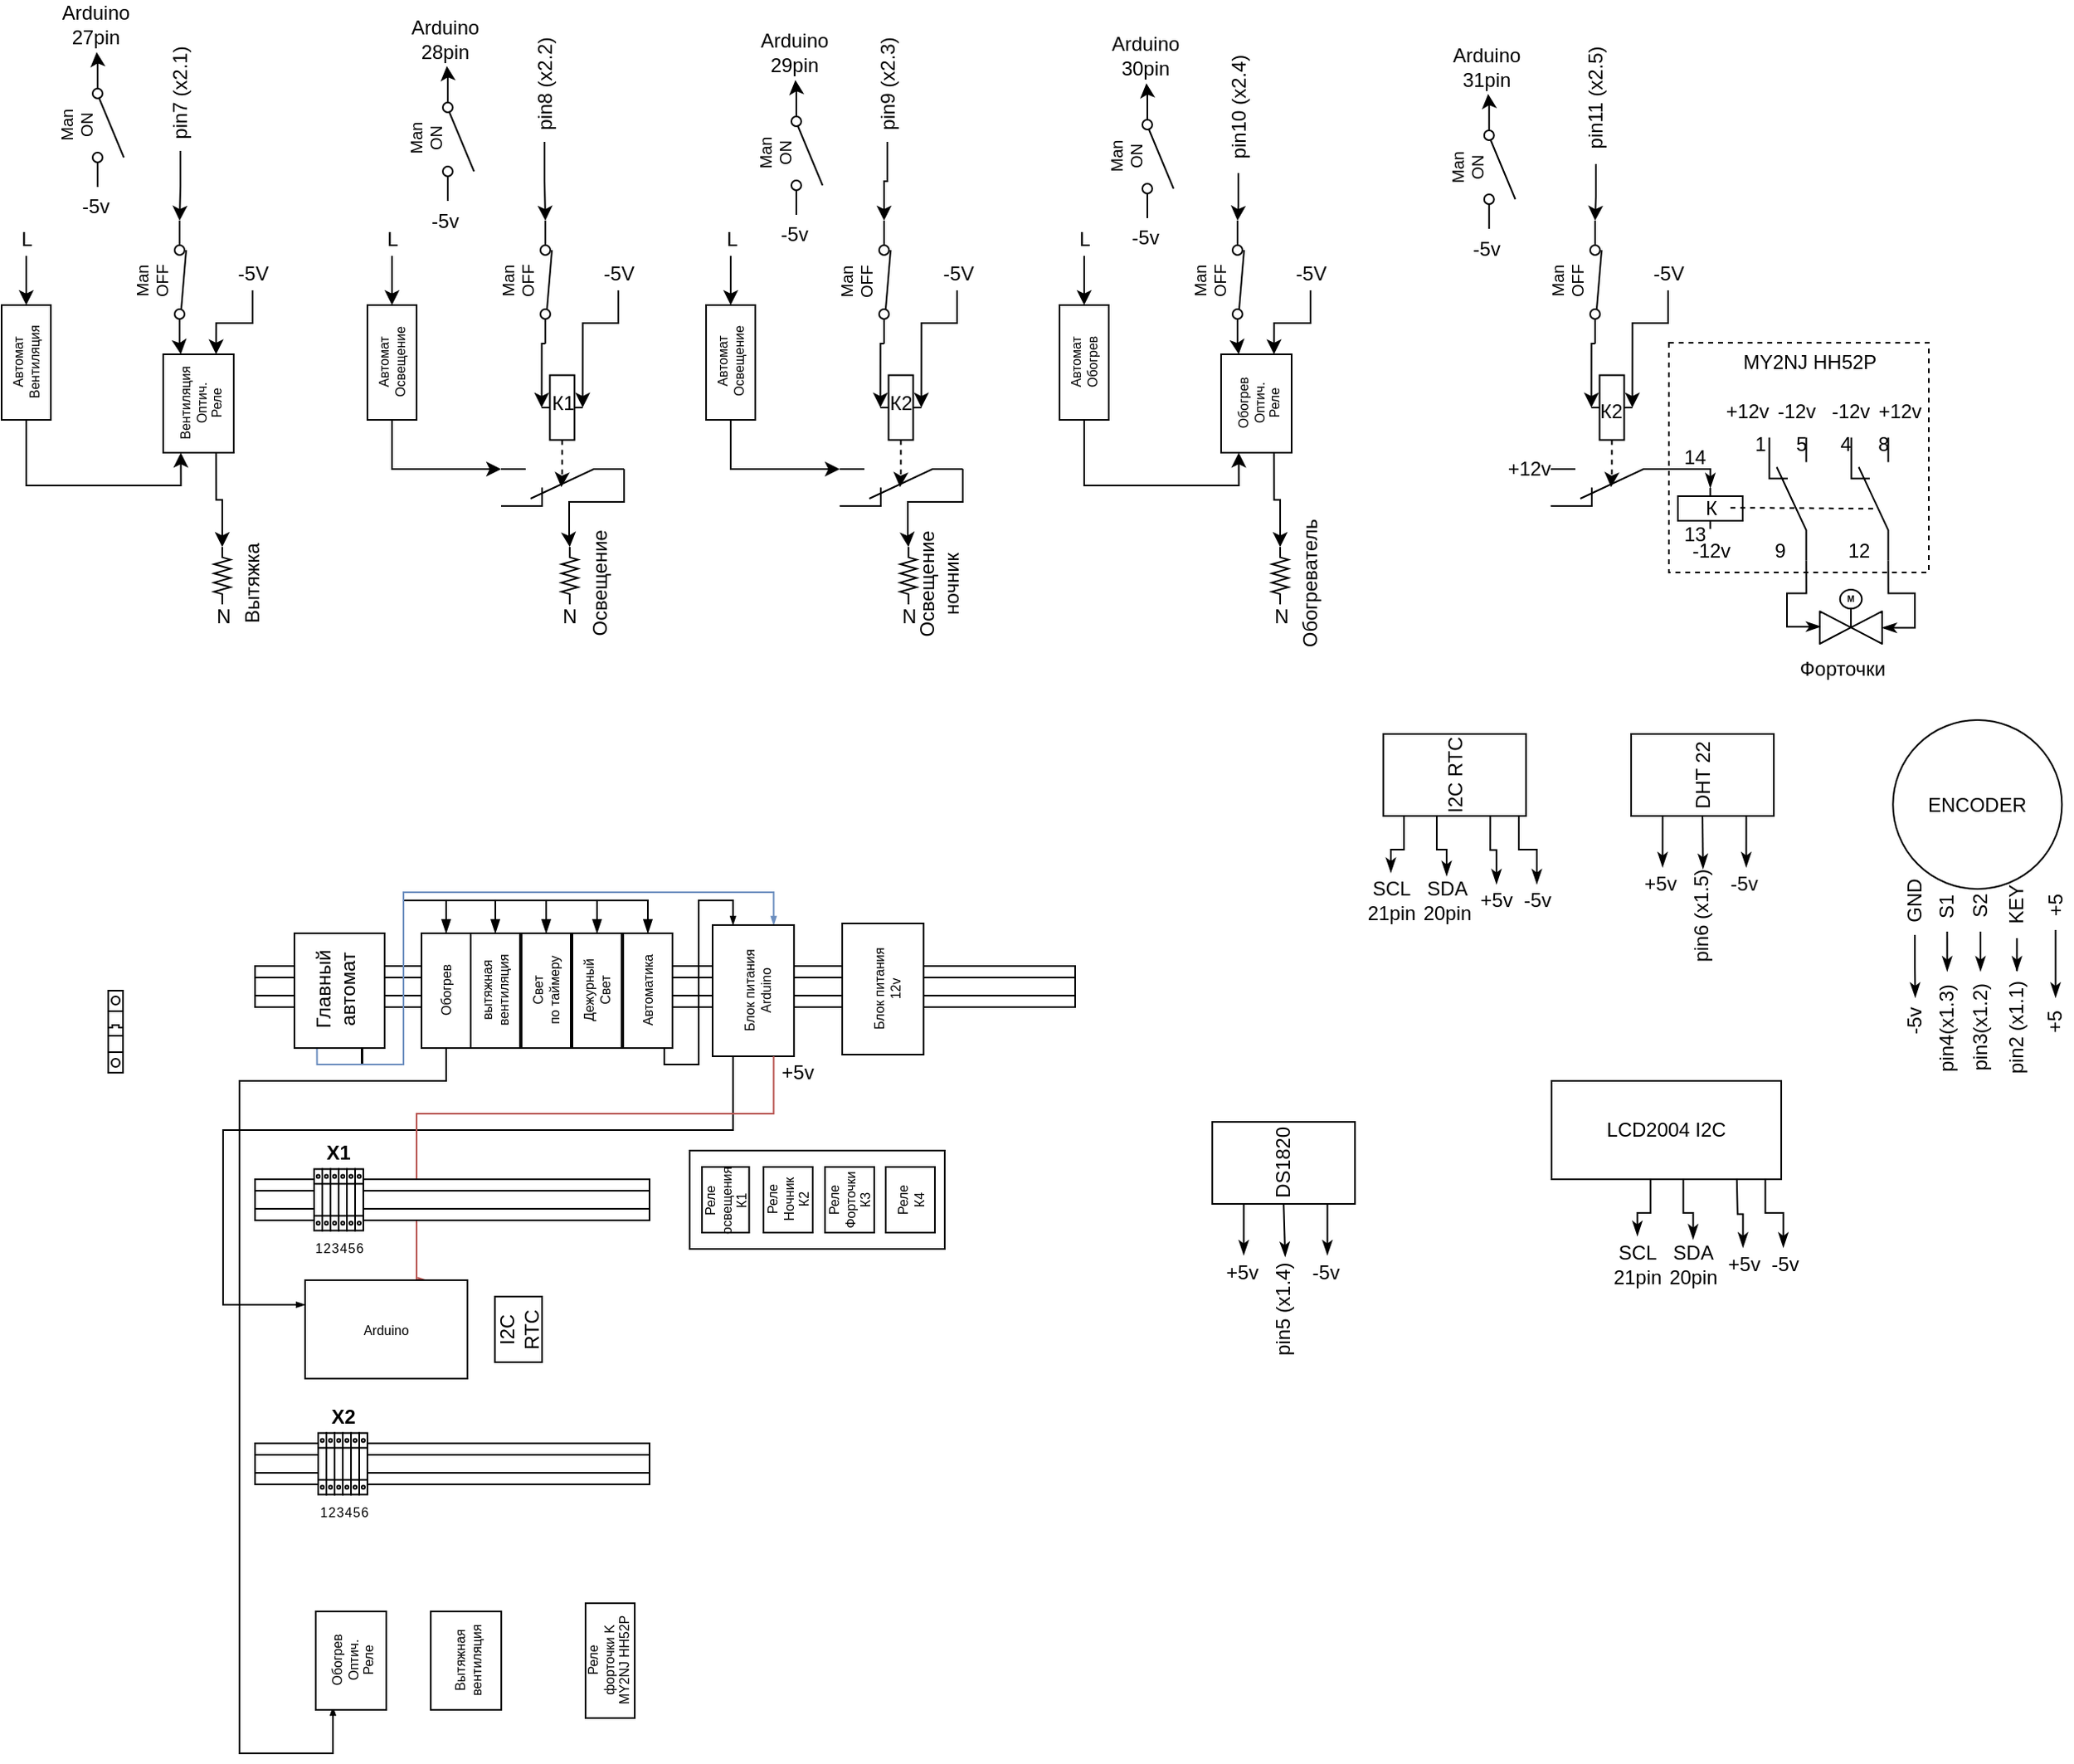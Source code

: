 <mxfile version="12.8.6" type="github">
  <diagram id="wqrzW7VOQV8VKz6F3L5b" name="Page-1">
    <mxGraphModel dx="1038" dy="1724" grid="1" gridSize="10" guides="1" tooltips="1" connect="1" arrows="1" fold="1" page="1" pageScale="1" pageWidth="827" pageHeight="1169" math="0" shadow="0">
      <root>
        <mxCell id="0" />
        <mxCell id="1" parent="0" />
        <mxCell id="4j2mSAYdcBih2xaInqb0-171" value="" style="rounded=0;whiteSpace=wrap;html=1;dashed=1;fillColor=none;" parent="1" vertex="1">
          <mxGeometry x="1021.5" y="-50" width="158.5" height="140" as="geometry" />
        </mxCell>
        <mxCell id="BfqA-5hL49ObXef9dS9Z-31" value="" style="verticalLabelPosition=bottom;dashed=0;shadow=0;html=1;align=center;verticalAlign=top;shape=mxgraph.cabinets.din_rail;" parent="1" vertex="1">
          <mxGeometry x="159.5" y="620.97" width="240.5" height="25" as="geometry" />
        </mxCell>
        <mxCell id="BfqA-5hL49ObXef9dS9Z-26" value="" style="verticalLabelPosition=bottom;dashed=0;shadow=0;html=1;align=center;verticalAlign=top;shape=mxgraph.cabinets.din_rail;" parent="1" vertex="1">
          <mxGeometry x="159.5" y="330" width="500" height="25" as="geometry" />
        </mxCell>
        <mxCell id="BfqA-5hL49ObXef9dS9Z-92" style="edgeStyle=orthogonalEdgeStyle;rounded=0;jumpSize=3;orthogonalLoop=1;jettySize=auto;html=1;exitX=0.5;exitY=1;exitDx=0;exitDy=0;startSize=3;endArrow=blockThin;endFill=1;endSize=3;fontSize=8;entryX=-0.061;entryY=0.151;entryDx=0;entryDy=0;entryPerimeter=0;" parent="1" source="BfqA-5hL49ObXef9dS9Z-1" target="BfqA-5hL49ObXef9dS9Z-30" edge="1">
          <mxGeometry relative="1" as="geometry">
            <Array as="points">
              <mxPoint x="276" y="400" />
              <mxPoint x="150" y="400" />
              <mxPoint x="150" y="810" />
              <mxPoint x="207" y="810" />
              <mxPoint x="207" y="782" />
            </Array>
            <mxPoint x="207" y="820" as="targetPoint" />
          </mxGeometry>
        </mxCell>
        <mxCell id="BfqA-5hL49ObXef9dS9Z-1" value="" style="rounded=0;whiteSpace=wrap;html=1;" parent="1" vertex="1">
          <mxGeometry x="261" y="310" width="30" height="70" as="geometry" />
        </mxCell>
        <mxCell id="BfqA-5hL49ObXef9dS9Z-4" value="Обогрев" style="text;html=1;align=center;verticalAlign=middle;resizable=0;points=[];;autosize=1;rotation=-90;fontSize=8;" parent="1" vertex="1">
          <mxGeometry x="251" y="335" width="50" height="20" as="geometry" />
        </mxCell>
        <mxCell id="BfqA-5hL49ObXef9dS9Z-33" style="edgeStyle=orthogonalEdgeStyle;rounded=0;orthogonalLoop=1;jettySize=auto;html=1;exitX=0.75;exitY=1;exitDx=0;exitDy=0;endArrow=blockThin;endFill=1;entryX=0.5;entryY=0;entryDx=0;entryDy=0;fillColor=#dae8fc;strokeColor=#000000;" parent="1" source="BfqA-5hL49ObXef9dS9Z-5" target="BfqA-5hL49ObXef9dS9Z-1" edge="1">
          <mxGeometry relative="1" as="geometry">
            <mxPoint x="250" y="260" as="targetPoint" />
            <Array as="points">
              <mxPoint x="225" y="390" />
              <mxPoint x="250" y="390" />
              <mxPoint x="250" y="290" />
              <mxPoint x="276" y="290" />
            </Array>
          </mxGeometry>
        </mxCell>
        <mxCell id="BfqA-5hL49ObXef9dS9Z-37" style="edgeStyle=orthogonalEdgeStyle;rounded=0;orthogonalLoop=1;jettySize=auto;html=1;exitX=0.75;exitY=1;exitDx=0;exitDy=0;entryX=0.5;entryY=0;entryDx=0;entryDy=0;endArrow=blockThin;endFill=1;fontSize=8;fillColor=#dae8fc;strokeColor=#000000;" parent="1" source="BfqA-5hL49ObXef9dS9Z-5" target="BfqA-5hL49ObXef9dS9Z-14" edge="1">
          <mxGeometry relative="1" as="geometry">
            <Array as="points">
              <mxPoint x="225" y="390" />
              <mxPoint x="250" y="390" />
              <mxPoint x="250" y="290" />
              <mxPoint x="306" y="290" />
            </Array>
          </mxGeometry>
        </mxCell>
        <mxCell id="BfqA-5hL49ObXef9dS9Z-38" style="edgeStyle=orthogonalEdgeStyle;rounded=0;orthogonalLoop=1;jettySize=auto;html=1;exitX=0.75;exitY=1;exitDx=0;exitDy=0;entryX=0.5;entryY=0;entryDx=0;entryDy=0;endArrow=blockThin;endFill=1;fontSize=8;fillColor=#dae8fc;strokeColor=#000000;" parent="1" source="BfqA-5hL49ObXef9dS9Z-5" target="BfqA-5hL49ObXef9dS9Z-12" edge="1">
          <mxGeometry relative="1" as="geometry">
            <Array as="points">
              <mxPoint x="225" y="390" />
              <mxPoint x="250" y="390" />
              <mxPoint x="250" y="290" />
              <mxPoint x="337" y="290" />
            </Array>
          </mxGeometry>
        </mxCell>
        <mxCell id="BfqA-5hL49ObXef9dS9Z-39" style="edgeStyle=orthogonalEdgeStyle;rounded=0;orthogonalLoop=1;jettySize=auto;html=1;exitX=0.75;exitY=1;exitDx=0;exitDy=0;entryX=0.5;entryY=0;entryDx=0;entryDy=0;endArrow=blockThin;endFill=1;fontSize=8;fillColor=#dae8fc;strokeColor=#000000;" parent="1" source="BfqA-5hL49ObXef9dS9Z-5" target="BfqA-5hL49ObXef9dS9Z-17" edge="1">
          <mxGeometry relative="1" as="geometry">
            <Array as="points">
              <mxPoint x="225" y="390" />
              <mxPoint x="250" y="390" />
              <mxPoint x="250" y="290" />
              <mxPoint x="368" y="290" />
            </Array>
          </mxGeometry>
        </mxCell>
        <mxCell id="BfqA-5hL49ObXef9dS9Z-48" style="edgeStyle=orthogonalEdgeStyle;rounded=0;orthogonalLoop=1;jettySize=auto;html=1;exitX=0.75;exitY=1;exitDx=0;exitDy=0;entryX=0.5;entryY=0;entryDx=0;entryDy=0;endArrow=blockThin;endFill=1;fontSize=8;fillColor=#dae8fc;strokeColor=#000000;" parent="1" source="BfqA-5hL49ObXef9dS9Z-5" target="BfqA-5hL49ObXef9dS9Z-46" edge="1">
          <mxGeometry relative="1" as="geometry">
            <Array as="points">
              <mxPoint x="225" y="390" />
              <mxPoint x="250" y="390" />
              <mxPoint x="250" y="290" />
              <mxPoint x="399" y="290" />
            </Array>
          </mxGeometry>
        </mxCell>
        <mxCell id="BfqA-5hL49ObXef9dS9Z-57" style="edgeStyle=orthogonalEdgeStyle;rounded=0;jumpSize=3;orthogonalLoop=1;jettySize=auto;html=1;exitX=0.25;exitY=1;exitDx=0;exitDy=0;entryX=0.75;entryY=0;entryDx=0;entryDy=0;startSize=3;endArrow=blockThin;endFill=1;endSize=3;fontSize=8;fillColor=#dae8fc;strokeColor=#6c8ebf;" parent="1" source="BfqA-5hL49ObXef9dS9Z-5" target="BfqA-5hL49ObXef9dS9Z-53" edge="1">
          <mxGeometry relative="1" as="geometry">
            <Array as="points">
              <mxPoint x="197" y="390" />
              <mxPoint x="250" y="390" />
              <mxPoint x="250" y="285" />
              <mxPoint x="476" y="285" />
            </Array>
          </mxGeometry>
        </mxCell>
        <mxCell id="BfqA-5hL49ObXef9dS9Z-5" value="" style="rounded=0;whiteSpace=wrap;html=1;" parent="1" vertex="1">
          <mxGeometry x="183.5" y="310" width="55" height="70" as="geometry" />
        </mxCell>
        <mxCell id="BfqA-5hL49ObXef9dS9Z-8" value="&lt;div&gt;Главный&lt;/div&gt;&lt;div&gt;автомат&lt;br&gt;&lt;/div&gt;" style="text;html=1;align=center;verticalAlign=middle;resizable=0;points=[];;autosize=1;rotation=-90;" parent="1" vertex="1">
          <mxGeometry x="178.5" y="330" width="60" height="30" as="geometry" />
        </mxCell>
        <mxCell id="BfqA-5hL49ObXef9dS9Z-12" value="" style="rounded=0;whiteSpace=wrap;html=1;" parent="1" vertex="1">
          <mxGeometry x="322" y="310" width="30" height="70" as="geometry" />
        </mxCell>
        <mxCell id="BfqA-5hL49ObXef9dS9Z-13" value="&lt;div style=&quot;font-size: 8px;&quot;&gt;Свет&lt;/div&gt;&lt;div style=&quot;font-size: 8px;&quot;&gt;по таймеру&lt;br style=&quot;font-size: 8px;&quot;&gt;&lt;/div&gt;" style="text;html=1;align=center;verticalAlign=middle;resizable=0;points=[];;autosize=1;rotation=-90;fontSize=8;" parent="1" vertex="1">
          <mxGeometry x="307" y="330" width="60" height="30" as="geometry" />
        </mxCell>
        <mxCell id="BfqA-5hL49ObXef9dS9Z-14" value="" style="rounded=0;whiteSpace=wrap;html=1;" parent="1" vertex="1">
          <mxGeometry x="291" y="310" width="30" height="70" as="geometry" />
        </mxCell>
        <mxCell id="BfqA-5hL49ObXef9dS9Z-15" value="&lt;div style=&quot;font-size: 8px;&quot;&gt;вытяжная&lt;/div&gt;&lt;div style=&quot;font-size: 8px;&quot;&gt;вентиляция&lt;br style=&quot;font-size: 8px;&quot;&gt;&lt;/div&gt;" style="text;html=1;align=center;verticalAlign=middle;resizable=0;points=[];;autosize=1;rotation=-90;fontSize=8;" parent="1" vertex="1">
          <mxGeometry x="276" y="330" width="60" height="30" as="geometry" />
        </mxCell>
        <mxCell id="BfqA-5hL49ObXef9dS9Z-17" value="" style="rounded=0;whiteSpace=wrap;html=1;" parent="1" vertex="1">
          <mxGeometry x="353" y="310" width="30" height="70" as="geometry" />
        </mxCell>
        <mxCell id="BfqA-5hL49ObXef9dS9Z-18" value="Дежурный&lt;br style=&quot;font-size: 8px;&quot;&gt;&lt;div style=&quot;font-size: 8px;&quot;&gt;Свет&lt;/div&gt;" style="text;html=1;align=center;verticalAlign=middle;resizable=0;points=[];;autosize=1;rotation=-90;fontSize=8;" parent="1" vertex="1">
          <mxGeometry x="343" y="330" width="50" height="30" as="geometry" />
        </mxCell>
        <mxCell id="BfqA-5hL49ObXef9dS9Z-25" value="" style="verticalLabelPosition=bottom;dashed=0;shadow=0;html=1;align=center;verticalAlign=top;shape=mxgraph.cabinets.cb_1p;" parent="1" vertex="1">
          <mxGeometry x="70" y="345" width="9" height="50" as="geometry" />
        </mxCell>
        <mxCell id="BfqA-5hL49ObXef9dS9Z-32" value="" style="group;fontSize=8;" parent="1" vertex="1" connectable="0">
          <mxGeometry x="190" y="723.47" width="60" height="60" as="geometry" />
        </mxCell>
        <mxCell id="BfqA-5hL49ObXef9dS9Z-29" value="" style="rounded=0;whiteSpace=wrap;html=1;" parent="BfqA-5hL49ObXef9dS9Z-32" vertex="1">
          <mxGeometry x="6.5" width="43" height="60" as="geometry" />
        </mxCell>
        <mxCell id="BfqA-5hL49ObXef9dS9Z-30" value="&lt;div style=&quot;font-size: 8px;&quot;&gt;&lt;font style=&quot;font-size: 8px;&quot;&gt;Обогрев&lt;/font&gt;&lt;/div&gt;&lt;div style=&quot;font-size: 8px;&quot;&gt;&lt;font style=&quot;font-size: 8px;&quot;&gt;Оптич.&lt;/font&gt;&lt;/div&gt;&lt;div style=&quot;font-size: 8px;&quot;&gt;&lt;font style=&quot;font-size: 8px;&quot;&gt;Реле&lt;br style=&quot;font-size: 8px;&quot;&gt;&lt;/font&gt;&lt;/div&gt;" style="text;html=1;align=center;verticalAlign=middle;resizable=0;points=[];;autosize=1;rotation=-90;fontSize=8;" parent="BfqA-5hL49ObXef9dS9Z-32" vertex="1">
          <mxGeometry x="5" y="10" width="50" height="40" as="geometry" />
        </mxCell>
        <mxCell id="BfqA-5hL49ObXef9dS9Z-56" style="edgeStyle=orthogonalEdgeStyle;rounded=0;orthogonalLoop=1;jettySize=auto;html=1;exitX=0.5;exitY=1;exitDx=0;exitDy=0;entryX=0.25;entryY=0;entryDx=0;entryDy=0;endArrow=blockThin;endFill=1;fontSize=8;endSize=3;startSize=3;jumpSize=3;fillColor=#dae8fc;strokeColor=#000000;" parent="1" source="BfqA-5hL49ObXef9dS9Z-46" target="BfqA-5hL49ObXef9dS9Z-53" edge="1">
          <mxGeometry relative="1" as="geometry">
            <Array as="points">
              <mxPoint x="409" y="390" />
              <mxPoint x="430" y="390" />
              <mxPoint x="430" y="290" />
              <mxPoint x="451" y="290" />
            </Array>
          </mxGeometry>
        </mxCell>
        <mxCell id="BfqA-5hL49ObXef9dS9Z-46" value="" style="rounded=0;whiteSpace=wrap;html=1;" parent="1" vertex="1">
          <mxGeometry x="384" y="310" width="30" height="70" as="geometry" />
        </mxCell>
        <mxCell id="BfqA-5hL49ObXef9dS9Z-47" value="Автоматика" style="text;html=1;align=center;verticalAlign=middle;resizable=0;points=[];;autosize=1;rotation=-90;fontSize=8;" parent="1" vertex="1">
          <mxGeometry x="369" y="335" width="60" height="20" as="geometry" />
        </mxCell>
        <mxCell id="BfqA-5hL49ObXef9dS9Z-52" value="" style="group;fontSize=8;" parent="1" vertex="1" connectable="0">
          <mxGeometry x="431" y="305" width="75" height="80" as="geometry" />
        </mxCell>
        <mxCell id="BfqA-5hL49ObXef9dS9Z-53" value="" style="rounded=0;whiteSpace=wrap;html=1;" parent="BfqA-5hL49ObXef9dS9Z-52" vertex="1">
          <mxGeometry x="7.5" width="49.615" height="80" as="geometry" />
        </mxCell>
        <mxCell id="BfqA-5hL49ObXef9dS9Z-54" value="&lt;div&gt;Блок питания&lt;/div&gt;&lt;div&gt;Arduino&lt;br&gt;&lt;/div&gt;" style="text;html=1;align=center;verticalAlign=middle;resizable=0;points=[];;autosize=1;rotation=-90;fontSize=8;" parent="BfqA-5hL49ObXef9dS9Z-52" vertex="1">
          <mxGeometry x="0.231" y="25" width="70" height="30" as="geometry" />
        </mxCell>
        <mxCell id="BfqA-5hL49ObXef9dS9Z-61" value="" style="group;fontSize=8;" parent="1" vertex="1" connectable="0">
          <mxGeometry x="260.12" y="723.47" width="80" height="60" as="geometry" />
        </mxCell>
        <mxCell id="BfqA-5hL49ObXef9dS9Z-62" value="" style="rounded=0;whiteSpace=wrap;html=1;" parent="BfqA-5hL49ObXef9dS9Z-61" vertex="1">
          <mxGeometry x="6.5" width="43" height="60" as="geometry" />
        </mxCell>
        <mxCell id="BfqA-5hL49ObXef9dS9Z-63" value="&lt;div&gt;Вытяжная &lt;br&gt;&lt;/div&gt;&lt;div&gt;вентиляция&lt;/div&gt;" style="text;html=1;align=center;verticalAlign=middle;resizable=0;points=[];;autosize=1;rotation=-90;fontSize=8;" parent="BfqA-5hL49ObXef9dS9Z-61" vertex="1">
          <mxGeometry y="15" width="60" height="30" as="geometry" />
        </mxCell>
        <mxCell id="BfqA-5hL49ObXef9dS9Z-75" style="edgeStyle=orthogonalEdgeStyle;rounded=0;jumpSize=3;orthogonalLoop=1;jettySize=auto;html=1;exitX=0.25;exitY=1;exitDx=0;exitDy=0;entryX=0;entryY=0.25;entryDx=0;entryDy=0;startSize=3;endArrow=blockThin;endFill=1;endSize=3;fontSize=8;" parent="1" source="BfqA-5hL49ObXef9dS9Z-53" target="BfqA-5hL49ObXef9dS9Z-74" edge="1">
          <mxGeometry relative="1" as="geometry">
            <Array as="points">
              <mxPoint x="451" y="430" />
              <mxPoint x="140" y="430" />
              <mxPoint x="140" y="536" />
            </Array>
          </mxGeometry>
        </mxCell>
        <mxCell id="BfqA-5hL49ObXef9dS9Z-77" style="edgeStyle=orthogonalEdgeStyle;rounded=0;jumpSize=3;orthogonalLoop=1;jettySize=auto;html=1;exitX=0.75;exitY=1;exitDx=0;exitDy=0;entryX=0.75;entryY=0;entryDx=0;entryDy=0;startSize=3;endArrow=blockThin;endFill=1;endSize=3;fontSize=8;fillColor=#f8cecc;strokeColor=#b85450;" parent="1" source="BfqA-5hL49ObXef9dS9Z-53" target="BfqA-5hL49ObXef9dS9Z-74" edge="1">
          <mxGeometry relative="1" as="geometry">
            <Array as="points">
              <mxPoint x="476" y="420" />
              <mxPoint x="258" y="420" />
            </Array>
          </mxGeometry>
        </mxCell>
        <mxCell id="BfqA-5hL49ObXef9dS9Z-78" value="" style="verticalLabelPosition=bottom;dashed=0;shadow=0;html=1;align=center;verticalAlign=top;shape=mxgraph.cabinets.din_rail;" parent="1" vertex="1">
          <mxGeometry x="159.5" y="460" width="240.5" height="25" as="geometry" />
        </mxCell>
        <mxCell id="BfqA-5hL49ObXef9dS9Z-74" value="Arduino" style="rounded=0;whiteSpace=wrap;html=1;fontSize=8;" parent="1" vertex="1">
          <mxGeometry x="190" y="521.53" width="99" height="60" as="geometry" />
        </mxCell>
        <mxCell id="BfqA-5hL49ObXef9dS9Z-80" value="1" style="verticalLabelPosition=bottom;dashed=0;shadow=0;html=1;align=center;verticalAlign=top;shape=mxgraph.cabinets.terminal_6_25mm2;fontSize=8;" parent="1" vertex="1">
          <mxGeometry x="195.5" y="453.76" width="5" height="37.5" as="geometry" />
        </mxCell>
        <mxCell id="BfqA-5hL49ObXef9dS9Z-84" value="2" style="verticalLabelPosition=bottom;dashed=0;shadow=0;html=1;align=center;verticalAlign=top;shape=mxgraph.cabinets.terminal_6_25mm2;fontSize=8;" parent="1" vertex="1">
          <mxGeometry x="200.5" y="453.76" width="5" height="37.5" as="geometry" />
        </mxCell>
        <mxCell id="BfqA-5hL49ObXef9dS9Z-85" value="3" style="verticalLabelPosition=bottom;dashed=0;shadow=0;html=1;align=center;verticalAlign=top;shape=mxgraph.cabinets.terminal_6_25mm2;fontSize=8;" parent="1" vertex="1">
          <mxGeometry x="205.5" y="453.76" width="5" height="37.5" as="geometry" />
        </mxCell>
        <mxCell id="BfqA-5hL49ObXef9dS9Z-86" value="4" style="verticalLabelPosition=bottom;dashed=0;shadow=0;html=1;align=center;verticalAlign=top;shape=mxgraph.cabinets.terminal_6_25mm2;fontSize=8;" parent="1" vertex="1">
          <mxGeometry x="210.5" y="453.76" width="5" height="37.5" as="geometry" />
        </mxCell>
        <mxCell id="BfqA-5hL49ObXef9dS9Z-87" value="5" style="verticalLabelPosition=bottom;dashed=0;shadow=0;html=1;align=center;verticalAlign=top;shape=mxgraph.cabinets.terminal_6_25mm2;fontSize=8;" parent="1" vertex="1">
          <mxGeometry x="215.5" y="453.76" width="5" height="37.5" as="geometry" />
        </mxCell>
        <mxCell id="BfqA-5hL49ObXef9dS9Z-88" value="6" style="verticalLabelPosition=bottom;dashed=0;shadow=0;html=1;align=center;verticalAlign=top;shape=mxgraph.cabinets.terminal_6_25mm2;fontSize=8;" parent="1" vertex="1">
          <mxGeometry x="220.5" y="453.76" width="5" height="37.5" as="geometry" />
        </mxCell>
        <mxCell id="BfqA-5hL49ObXef9dS9Z-100" value="1" style="verticalLabelPosition=bottom;dashed=0;shadow=0;html=1;align=center;verticalAlign=top;shape=mxgraph.cabinets.terminal_6_25mm2;fontSize=8;" parent="1" vertex="1">
          <mxGeometry x="198" y="614.72" width="5" height="37.5" as="geometry" />
        </mxCell>
        <mxCell id="BfqA-5hL49ObXef9dS9Z-101" value="2" style="verticalLabelPosition=bottom;dashed=0;shadow=0;html=1;align=center;verticalAlign=top;shape=mxgraph.cabinets.terminal_6_25mm2;fontSize=8;" parent="1" vertex="1">
          <mxGeometry x="203" y="614.72" width="5" height="37.5" as="geometry" />
        </mxCell>
        <mxCell id="BfqA-5hL49ObXef9dS9Z-102" value="3" style="verticalLabelPosition=bottom;dashed=0;shadow=0;html=1;align=center;verticalAlign=top;shape=mxgraph.cabinets.terminal_6_25mm2;fontSize=8;" parent="1" vertex="1">
          <mxGeometry x="208" y="614.72" width="5" height="37.5" as="geometry" />
        </mxCell>
        <mxCell id="BfqA-5hL49ObXef9dS9Z-103" value="4" style="verticalLabelPosition=bottom;dashed=0;shadow=0;html=1;align=center;verticalAlign=top;shape=mxgraph.cabinets.terminal_6_25mm2;fontSize=8;" parent="1" vertex="1">
          <mxGeometry x="213" y="614.72" width="5" height="37.5" as="geometry" />
        </mxCell>
        <mxCell id="BfqA-5hL49ObXef9dS9Z-104" value="5" style="verticalLabelPosition=bottom;dashed=0;shadow=0;html=1;align=center;verticalAlign=top;shape=mxgraph.cabinets.terminal_6_25mm2;fontSize=8;" parent="1" vertex="1">
          <mxGeometry x="218" y="614.72" width="5" height="37.5" as="geometry" />
        </mxCell>
        <mxCell id="BfqA-5hL49ObXef9dS9Z-105" value="6" style="verticalLabelPosition=bottom;dashed=0;shadow=0;html=1;align=center;verticalAlign=top;shape=mxgraph.cabinets.terminal_6_25mm2;fontSize=8;" parent="1" vertex="1">
          <mxGeometry x="223" y="614.72" width="5" height="37.5" as="geometry" />
        </mxCell>
        <mxCell id="9ChTPCuCqNJJcKxQrMFu-1" value="" style="rounded=0;whiteSpace=wrap;html=1;" parent="1" vertex="1">
          <mxGeometry x="424.5" y="442.5" width="155.5" height="60" as="geometry" />
        </mxCell>
        <mxCell id="9ChTPCuCqNJJcKxQrMFu-2" value="&lt;div style=&quot;font-size: 8px&quot;&gt;Реле&lt;/div&gt;&lt;div style=&quot;font-size: 8px&quot;&gt;освещения&lt;/div&gt;&lt;div style=&quot;font-size: 8px&quot;&gt;К1&lt;br&gt;&lt;/div&gt;" style="rounded=0;whiteSpace=wrap;html=1;rotation=-90;" parent="1" vertex="1">
          <mxGeometry x="426.37" y="458.13" width="40" height="28.75" as="geometry" />
        </mxCell>
        <mxCell id="9ChTPCuCqNJJcKxQrMFu-6" value="&lt;div style=&quot;font-size: 8px&quot;&gt;&lt;font style=&quot;font-size: 8px&quot;&gt;Реле&lt;/font&gt;&lt;/div&gt;&lt;div style=&quot;font-size: 8px&quot;&gt;&lt;font style=&quot;font-size: 8px&quot;&gt;Ночник&lt;br&gt;&lt;/font&gt;&lt;/div&gt;&lt;div style=&quot;font-size: 8px&quot;&gt;&lt;font style=&quot;font-size: 8px&quot;&gt;К2&lt;/font&gt;&lt;br&gt;&lt;/div&gt;" style="rounded=0;whiteSpace=wrap;html=1;rotation=-90;" parent="1" vertex="1">
          <mxGeometry x="464.5" y="457.5" width="40" height="30" as="geometry" />
        </mxCell>
        <mxCell id="4j2mSAYdcBih2xaInqb0-1" value="+5v" style="text;html=1;align=center;verticalAlign=middle;resizable=0;points=[];autosize=1;" parent="1" vertex="1">
          <mxGeometry x="474.5" y="385" width="30" height="20" as="geometry" />
        </mxCell>
        <mxCell id="4j2mSAYdcBih2xaInqb0-93" style="edgeStyle=orthogonalEdgeStyle;rounded=0;orthogonalLoop=1;jettySize=auto;html=1;exitX=0.5;exitY=1;exitDx=0;exitDy=0;entryX=1;entryY=1;entryDx=0;entryDy=0;entryPerimeter=0;" parent="1" source="4j2mSAYdcBih2xaInqb0-2" target="4j2mSAYdcBih2xaInqb0-84" edge="1">
          <mxGeometry relative="1" as="geometry">
            <Array as="points">
              <mxPoint x="243" y="27" />
            </Array>
          </mxGeometry>
        </mxCell>
        <mxCell id="4j2mSAYdcBih2xaInqb0-2" value="" style="rounded=0;whiteSpace=wrap;html=1;" parent="1" vertex="1">
          <mxGeometry x="228" y="-73" width="30" height="70" as="geometry" />
        </mxCell>
        <mxCell id="4j2mSAYdcBih2xaInqb0-3" value="Автомат&lt;br&gt;&lt;div&gt;Освещение&lt;/div&gt;" style="text;html=1;align=center;verticalAlign=middle;resizable=0;points=[];;autosize=1;rotation=-90;fontSize=8;" parent="1" vertex="1">
          <mxGeometry x="213" y="-53" width="60" height="30" as="geometry" />
        </mxCell>
        <mxCell id="4j2mSAYdcBih2xaInqb0-16" style="edgeStyle=orthogonalEdgeStyle;rounded=0;orthogonalLoop=1;jettySize=auto;html=1;entryX=0.5;entryY=1;entryDx=0;entryDy=0;entryPerimeter=0;" parent="1" source="4j2mSAYdcBih2xaInqb0-15" target="4j2mSAYdcBih2xaInqb0-85" edge="1">
          <mxGeometry relative="1" as="geometry">
            <mxPoint x="358.75" y="-43.0" as="targetPoint" />
            <Array as="points">
              <mxPoint x="381" y="-62" />
              <mxPoint x="359" y="-62" />
            </Array>
          </mxGeometry>
        </mxCell>
        <mxCell id="4j2mSAYdcBih2xaInqb0-15" value="-5V" style="text;html=1;align=center;verticalAlign=middle;resizable=0;points=[];autosize=1;" parent="1" vertex="1">
          <mxGeometry x="366" y="-102" width="30" height="20" as="geometry" />
        </mxCell>
        <mxCell id="4j2mSAYdcBih2xaInqb0-21" style="edgeStyle=orthogonalEdgeStyle;rounded=0;orthogonalLoop=1;jettySize=auto;html=1;entryX=0.5;entryY=0;entryDx=0;entryDy=0;" parent="1" source="4j2mSAYdcBih2xaInqb0-19" target="4j2mSAYdcBih2xaInqb0-2" edge="1">
          <mxGeometry relative="1" as="geometry" />
        </mxCell>
        <mxCell id="4j2mSAYdcBih2xaInqb0-19" value="L" style="text;html=1;align=center;verticalAlign=middle;resizable=0;points=[];autosize=1;" parent="1" vertex="1">
          <mxGeometry x="233" y="-123" width="20" height="20" as="geometry" />
        </mxCell>
        <mxCell id="4j2mSAYdcBih2xaInqb0-90" style="edgeStyle=orthogonalEdgeStyle;rounded=0;orthogonalLoop=1;jettySize=auto;html=1;exitX=0;exitY=0.43;exitDx=0;exitDy=0;exitPerimeter=0;entryX=0.5;entryY=0;entryDx=0;entryDy=0;entryPerimeter=0;" parent="1" source="4j2mSAYdcBih2xaInqb0-32" target="4j2mSAYdcBih2xaInqb0-85" edge="1">
          <mxGeometry relative="1" as="geometry" />
        </mxCell>
        <mxCell id="4j2mSAYdcBih2xaInqb0-32" value="" style="pointerEvents=1;verticalLabelPosition=bottom;shadow=0;dashed=0;align=center;html=1;verticalAlign=top;shape=mxgraph.electrical.electro-mechanical.stay_put;rotation=-90;" parent="1" vertex="1">
          <mxGeometry x="299.5" y="-90.5" width="75" height="7" as="geometry" />
        </mxCell>
        <mxCell id="4j2mSAYdcBih2xaInqb0-33" value="&lt;div style=&quot;font-size: 10px&quot;&gt;&lt;font style=&quot;font-size: 10px&quot;&gt;Man&lt;/font&gt;&lt;/div&gt;&lt;div style=&quot;font-size: 10px&quot;&gt;&lt;font style=&quot;font-size: 10px&quot;&gt;&lt;font style=&quot;font-size: 10px&quot;&gt;OFF&lt;/font&gt;&lt;br&gt;&lt;/font&gt;&lt;/div&gt;" style="text;html=1;align=center;verticalAlign=middle;resizable=0;points=[];autosize=1;rotation=-90;" parent="1" vertex="1">
          <mxGeometry x="299.5" y="-102" width="40" height="30" as="geometry" />
        </mxCell>
        <mxCell id="4j2mSAYdcBih2xaInqb0-37" style="edgeStyle=orthogonalEdgeStyle;rounded=0;orthogonalLoop=1;jettySize=auto;html=1;exitX=0.5;exitY=1;exitDx=0;exitDy=0;entryX=0.25;entryY=1;entryDx=0;entryDy=0;" parent="1" source="4j2mSAYdcBih2xaInqb0-38" target="4j2mSAYdcBih2xaInqb0-41" edge="1">
          <mxGeometry relative="1" as="geometry" />
        </mxCell>
        <mxCell id="4j2mSAYdcBih2xaInqb0-38" value="" style="rounded=0;whiteSpace=wrap;html=1;" parent="1" vertex="1">
          <mxGeometry x="650" y="-73" width="30" height="70" as="geometry" />
        </mxCell>
        <mxCell id="4j2mSAYdcBih2xaInqb0-39" value="Автомат&lt;br&gt;&lt;div&gt;Обогрев&lt;/div&gt;" style="text;html=1;align=center;verticalAlign=middle;resizable=0;points=[];;autosize=1;rotation=-90;fontSize=8;" parent="1" vertex="1">
          <mxGeometry x="640" y="-53" width="50" height="30" as="geometry" />
        </mxCell>
        <mxCell id="4j2mSAYdcBih2xaInqb0-40" value="" style="group;fontSize=8;" parent="1" vertex="1" connectable="0">
          <mxGeometry x="742" y="-43" width="60" height="60" as="geometry" />
        </mxCell>
        <mxCell id="4j2mSAYdcBih2xaInqb0-41" value="" style="rounded=0;whiteSpace=wrap;html=1;" parent="4j2mSAYdcBih2xaInqb0-40" vertex="1">
          <mxGeometry x="6.5" width="43" height="60" as="geometry" />
        </mxCell>
        <mxCell id="4j2mSAYdcBih2xaInqb0-42" value="&lt;div style=&quot;font-size: 8px;&quot;&gt;&lt;font style=&quot;font-size: 8px;&quot;&gt;Обогрев&lt;/font&gt;&lt;/div&gt;&lt;div style=&quot;font-size: 8px;&quot;&gt;&lt;font style=&quot;font-size: 8px;&quot;&gt;Оптич.&lt;/font&gt;&lt;/div&gt;&lt;div style=&quot;font-size: 8px;&quot;&gt;&lt;font style=&quot;font-size: 8px;&quot;&gt;Реле&lt;br style=&quot;font-size: 8px;&quot;&gt;&lt;/font&gt;&lt;/div&gt;" style="text;html=1;align=center;verticalAlign=middle;resizable=0;points=[];;autosize=1;rotation=-90;fontSize=8;" parent="4j2mSAYdcBih2xaInqb0-40" vertex="1">
          <mxGeometry x="5" y="10" width="50" height="40" as="geometry" />
        </mxCell>
        <mxCell id="4j2mSAYdcBih2xaInqb0-43" value="" style="pointerEvents=1;verticalLabelPosition=bottom;shadow=0;dashed=0;align=center;html=1;verticalAlign=top;shape=mxgraph.electrical.resistors.resistor_2;rotation=90;" parent="1" vertex="1">
          <mxGeometry x="767" y="87" width="35" height="10" as="geometry" />
        </mxCell>
        <mxCell id="4j2mSAYdcBih2xaInqb0-44" style="edgeStyle=orthogonalEdgeStyle;rounded=0;orthogonalLoop=1;jettySize=auto;html=1;exitX=0.75;exitY=1;exitDx=0;exitDy=0;entryX=0;entryY=0.5;entryDx=0;entryDy=0;entryPerimeter=0;" parent="1" source="4j2mSAYdcBih2xaInqb0-41" target="4j2mSAYdcBih2xaInqb0-43" edge="1">
          <mxGeometry relative="1" as="geometry" />
        </mxCell>
        <mxCell id="4j2mSAYdcBih2xaInqb0-47" style="edgeStyle=orthogonalEdgeStyle;rounded=0;orthogonalLoop=1;jettySize=auto;html=1;entryX=0.75;entryY=0;entryDx=0;entryDy=0;" parent="1" source="4j2mSAYdcBih2xaInqb0-48" target="4j2mSAYdcBih2xaInqb0-41" edge="1">
          <mxGeometry relative="1" as="geometry">
            <Array as="points">
              <mxPoint x="803" y="-62" />
              <mxPoint x="781" y="-62" />
            </Array>
          </mxGeometry>
        </mxCell>
        <mxCell id="4j2mSAYdcBih2xaInqb0-48" value="-5V" style="text;html=1;align=center;verticalAlign=middle;resizable=0;points=[];autosize=1;" parent="1" vertex="1">
          <mxGeometry x="788" y="-102" width="30" height="20" as="geometry" />
        </mxCell>
        <mxCell id="4j2mSAYdcBih2xaInqb0-49" value="N" style="text;html=1;align=center;verticalAlign=middle;resizable=0;points=[];autosize=1;" parent="1" vertex="1">
          <mxGeometry x="774.5" y="107" width="20" height="20" as="geometry" />
        </mxCell>
        <mxCell id="4j2mSAYdcBih2xaInqb0-50" style="edgeStyle=orthogonalEdgeStyle;rounded=0;orthogonalLoop=1;jettySize=auto;html=1;entryX=0.5;entryY=0;entryDx=0;entryDy=0;" parent="1" source="4j2mSAYdcBih2xaInqb0-51" target="4j2mSAYdcBih2xaInqb0-38" edge="1">
          <mxGeometry relative="1" as="geometry" />
        </mxCell>
        <mxCell id="4j2mSAYdcBih2xaInqb0-51" value="L" style="text;html=1;align=center;verticalAlign=middle;resizable=0;points=[];autosize=1;" parent="1" vertex="1">
          <mxGeometry x="655" y="-123" width="20" height="20" as="geometry" />
        </mxCell>
        <mxCell id="4j2mSAYdcBih2xaInqb0-56" style="edgeStyle=orthogonalEdgeStyle;rounded=0;orthogonalLoop=1;jettySize=auto;html=1;exitX=0;exitY=0.43;exitDx=0;exitDy=0;exitPerimeter=0;entryX=0.25;entryY=0;entryDx=0;entryDy=0;" parent="1" source="4j2mSAYdcBih2xaInqb0-57" target="4j2mSAYdcBih2xaInqb0-41" edge="1">
          <mxGeometry relative="1" as="geometry" />
        </mxCell>
        <mxCell id="4j2mSAYdcBih2xaInqb0-57" value="" style="pointerEvents=1;verticalLabelPosition=bottom;shadow=0;dashed=0;align=center;html=1;verticalAlign=top;shape=mxgraph.electrical.electro-mechanical.stay_put;rotation=-90;" parent="1" vertex="1">
          <mxGeometry x="721.5" y="-90.5" width="75" height="7" as="geometry" />
        </mxCell>
        <mxCell id="4j2mSAYdcBih2xaInqb0-58" value="&lt;div style=&quot;font-size: 10px&quot;&gt;&lt;font style=&quot;font-size: 10px&quot;&gt;Man&lt;/font&gt;&lt;/div&gt;&lt;div style=&quot;font-size: 10px&quot;&gt;&lt;font style=&quot;font-size: 10px&quot;&gt;&lt;font style=&quot;font-size: 10px&quot;&gt;OFF&lt;/font&gt;&lt;br&gt;&lt;/font&gt;&lt;/div&gt;" style="text;html=1;align=center;verticalAlign=middle;resizable=0;points=[];autosize=1;rotation=-90;" parent="1" vertex="1">
          <mxGeometry x="721.5" y="-102" width="40" height="30" as="geometry" />
        </mxCell>
        <mxCell id="4j2mSAYdcBih2xaInqb0-59" value="Обогреватель" style="text;html=1;align=center;verticalAlign=middle;resizable=0;points=[];autosize=1;rotation=-90;" parent="1" vertex="1">
          <mxGeometry x="753" y="87" width="100" height="20" as="geometry" />
        </mxCell>
        <mxCell id="4j2mSAYdcBih2xaInqb0-61" style="edgeStyle=orthogonalEdgeStyle;rounded=0;orthogonalLoop=1;jettySize=auto;html=1;exitX=0.5;exitY=1;exitDx=0;exitDy=0;entryX=0.25;entryY=1;entryDx=0;entryDy=0;" parent="1" source="4j2mSAYdcBih2xaInqb0-62" target="4j2mSAYdcBih2xaInqb0-65" edge="1">
          <mxGeometry relative="1" as="geometry" />
        </mxCell>
        <mxCell id="4j2mSAYdcBih2xaInqb0-62" value="" style="rounded=0;whiteSpace=wrap;html=1;" parent="1" vertex="1">
          <mxGeometry x="5" y="-73" width="30" height="70" as="geometry" />
        </mxCell>
        <mxCell id="4j2mSAYdcBih2xaInqb0-63" value="Автомат&lt;br&gt;&lt;div&gt;Вентиляция&lt;/div&gt;" style="text;html=1;align=center;verticalAlign=middle;resizable=0;points=[];;autosize=1;rotation=-90;fontSize=8;" parent="1" vertex="1">
          <mxGeometry x="-10" y="-53" width="60" height="30" as="geometry" />
        </mxCell>
        <mxCell id="4j2mSAYdcBih2xaInqb0-64" value="" style="group;fontSize=8;" parent="1" vertex="1" connectable="0">
          <mxGeometry x="97" y="-43" width="60" height="60" as="geometry" />
        </mxCell>
        <mxCell id="4j2mSAYdcBih2xaInqb0-65" value="" style="rounded=0;whiteSpace=wrap;html=1;" parent="4j2mSAYdcBih2xaInqb0-64" vertex="1">
          <mxGeometry x="6.5" width="43" height="60" as="geometry" />
        </mxCell>
        <mxCell id="4j2mSAYdcBih2xaInqb0-66" value="&lt;div style=&quot;font-size: 8px&quot;&gt;&lt;font style=&quot;font-size: 8px&quot;&gt;Вентиляция&lt;/font&gt;&lt;/div&gt;&lt;div style=&quot;font-size: 8px&quot;&gt;&lt;font style=&quot;font-size: 8px&quot;&gt;Оптич.&lt;/font&gt;&lt;/div&gt;&lt;div style=&quot;font-size: 8px&quot;&gt;&lt;font style=&quot;font-size: 8px&quot;&gt;Реле&lt;br style=&quot;font-size: 8px&quot;&gt;&lt;/font&gt;&lt;/div&gt;" style="text;html=1;align=center;verticalAlign=middle;resizable=0;points=[];;autosize=1;rotation=-90;fontSize=8;" parent="4j2mSAYdcBih2xaInqb0-64" vertex="1">
          <mxGeometry y="10" width="60" height="40" as="geometry" />
        </mxCell>
        <mxCell id="4j2mSAYdcBih2xaInqb0-67" value="" style="pointerEvents=1;verticalLabelPosition=bottom;shadow=0;dashed=0;align=center;html=1;verticalAlign=top;shape=mxgraph.electrical.resistors.resistor_2;rotation=90;" parent="1" vertex="1">
          <mxGeometry x="122" y="87" width="35" height="10" as="geometry" />
        </mxCell>
        <mxCell id="4j2mSAYdcBih2xaInqb0-68" style="edgeStyle=orthogonalEdgeStyle;rounded=0;orthogonalLoop=1;jettySize=auto;html=1;exitX=0.75;exitY=1;exitDx=0;exitDy=0;entryX=0;entryY=0.5;entryDx=0;entryDy=0;entryPerimeter=0;" parent="1" source="4j2mSAYdcBih2xaInqb0-65" target="4j2mSAYdcBih2xaInqb0-67" edge="1">
          <mxGeometry relative="1" as="geometry" />
        </mxCell>
        <mxCell id="4j2mSAYdcBih2xaInqb0-71" style="edgeStyle=orthogonalEdgeStyle;rounded=0;orthogonalLoop=1;jettySize=auto;html=1;entryX=0.75;entryY=0;entryDx=0;entryDy=0;" parent="1" source="4j2mSAYdcBih2xaInqb0-72" target="4j2mSAYdcBih2xaInqb0-65" edge="1">
          <mxGeometry relative="1" as="geometry">
            <Array as="points">
              <mxPoint x="158" y="-62" />
              <mxPoint x="136" y="-62" />
            </Array>
          </mxGeometry>
        </mxCell>
        <mxCell id="4j2mSAYdcBih2xaInqb0-72" value="-5V" style="text;html=1;align=center;verticalAlign=middle;resizable=0;points=[];autosize=1;" parent="1" vertex="1">
          <mxGeometry x="143" y="-102" width="30" height="20" as="geometry" />
        </mxCell>
        <mxCell id="4j2mSAYdcBih2xaInqb0-73" value="N" style="text;html=1;align=center;verticalAlign=middle;resizable=0;points=[];autosize=1;" parent="1" vertex="1">
          <mxGeometry x="129.5" y="107" width="20" height="20" as="geometry" />
        </mxCell>
        <mxCell id="4j2mSAYdcBih2xaInqb0-74" style="edgeStyle=orthogonalEdgeStyle;rounded=0;orthogonalLoop=1;jettySize=auto;html=1;entryX=0.5;entryY=0;entryDx=0;entryDy=0;" parent="1" source="4j2mSAYdcBih2xaInqb0-75" target="4j2mSAYdcBih2xaInqb0-62" edge="1">
          <mxGeometry relative="1" as="geometry" />
        </mxCell>
        <mxCell id="4j2mSAYdcBih2xaInqb0-75" value="L" style="text;html=1;align=center;verticalAlign=middle;resizable=0;points=[];autosize=1;" parent="1" vertex="1">
          <mxGeometry x="10" y="-123" width="20" height="20" as="geometry" />
        </mxCell>
        <mxCell id="-HmU7vcWA85NnbVbGg3t-3" style="edgeStyle=orthogonalEdgeStyle;rounded=0;orthogonalLoop=1;jettySize=auto;html=1;exitX=0;exitY=0.84;exitDx=0;exitDy=0;exitPerimeter=0;entryX=0.522;entryY=1.057;entryDx=0;entryDy=0;entryPerimeter=0;" parent="1" source="4j2mSAYdcBih2xaInqb0-77" target="-HmU7vcWA85NnbVbGg3t-1" edge="1">
          <mxGeometry relative="1" as="geometry" />
        </mxCell>
        <mxCell id="4j2mSAYdcBih2xaInqb0-77" value="" style="pointerEvents=1;verticalLabelPosition=bottom;shadow=0;dashed=0;align=center;html=1;verticalAlign=top;shape=mxgraph.electrical.electro-mechanical.simple_switch;rotation=90;" parent="1" vertex="1">
          <mxGeometry x="32.5" y="-192" width="75" height="19" as="geometry" />
        </mxCell>
        <mxCell id="4j2mSAYdcBih2xaInqb0-78" value="-5v" style="text;html=1;align=center;verticalAlign=middle;resizable=0;points=[];autosize=1;" parent="1" vertex="1">
          <mxGeometry x="46.62" y="-143" width="30" height="20" as="geometry" />
        </mxCell>
        <mxCell id="4j2mSAYdcBih2xaInqb0-79" value="&lt;div style=&quot;font-size: 10px&quot;&gt;&lt;font style=&quot;font-size: 10px&quot;&gt;Man&lt;/font&gt;&lt;/div&gt;&lt;div style=&quot;font-size: 10px&quot;&gt;&lt;font style=&quot;font-size: 10px&quot;&gt;&lt;font style=&quot;font-size: 10px&quot;&gt;ON&lt;/font&gt;&lt;br&gt;&lt;/font&gt;&lt;/div&gt;" style="text;html=1;align=center;verticalAlign=middle;resizable=0;points=[];autosize=1;rotation=-90;" parent="1" vertex="1">
          <mxGeometry x="30.0" y="-197.5" width="40" height="30" as="geometry" />
        </mxCell>
        <mxCell id="4j2mSAYdcBih2xaInqb0-80" style="edgeStyle=orthogonalEdgeStyle;rounded=0;orthogonalLoop=1;jettySize=auto;html=1;exitX=0;exitY=0.43;exitDx=0;exitDy=0;exitPerimeter=0;entryX=0.25;entryY=0;entryDx=0;entryDy=0;" parent="1" source="4j2mSAYdcBih2xaInqb0-81" target="4j2mSAYdcBih2xaInqb0-65" edge="1">
          <mxGeometry relative="1" as="geometry" />
        </mxCell>
        <mxCell id="4j2mSAYdcBih2xaInqb0-81" value="" style="pointerEvents=1;verticalLabelPosition=bottom;shadow=0;dashed=0;align=center;html=1;verticalAlign=top;shape=mxgraph.electrical.electro-mechanical.stay_put;rotation=-90;" parent="1" vertex="1">
          <mxGeometry x="76.5" y="-90.5" width="75" height="7" as="geometry" />
        </mxCell>
        <mxCell id="4j2mSAYdcBih2xaInqb0-82" value="&lt;div style=&quot;font-size: 10px&quot;&gt;&lt;font style=&quot;font-size: 10px&quot;&gt;Man&lt;/font&gt;&lt;/div&gt;&lt;div style=&quot;font-size: 10px&quot;&gt;&lt;font style=&quot;font-size: 10px&quot;&gt;&lt;font style=&quot;font-size: 10px&quot;&gt;OFF&lt;/font&gt;&lt;br&gt;&lt;/font&gt;&lt;/div&gt;" style="text;html=1;align=center;verticalAlign=middle;resizable=0;points=[];autosize=1;rotation=-90;" parent="1" vertex="1">
          <mxGeometry x="76.5" y="-102" width="40" height="30" as="geometry" />
        </mxCell>
        <mxCell id="4j2mSAYdcBih2xaInqb0-83" value="Вытяжка" style="text;html=1;align=center;verticalAlign=middle;resizable=0;points=[];autosize=1;rotation=-90;" parent="1" vertex="1">
          <mxGeometry x="123" y="87" width="70" height="20" as="geometry" />
        </mxCell>
        <mxCell id="4j2mSAYdcBih2xaInqb0-98" style="edgeStyle=orthogonalEdgeStyle;rounded=0;orthogonalLoop=1;jettySize=auto;html=1;exitX=0;exitY=1;exitDx=0;exitDy=0;exitPerimeter=0;entryX=0;entryY=0.5;entryDx=0;entryDy=0;entryPerimeter=0;" parent="1" source="4j2mSAYdcBih2xaInqb0-84" target="4j2mSAYdcBih2xaInqb0-95" edge="1">
          <mxGeometry relative="1" as="geometry">
            <Array as="points">
              <mxPoint x="385" y="47" />
              <mxPoint x="351" y="47" />
              <mxPoint x="351" y="70" />
            </Array>
          </mxGeometry>
        </mxCell>
        <mxCell id="4j2mSAYdcBih2xaInqb0-84" value="" style="pointerEvents=1;verticalLabelPosition=bottom;shadow=0;dashed=0;align=center;html=1;verticalAlign=top;shape=mxgraph.electrical.electro-mechanical.changeover_contact;rotation=-180;" parent="1" vertex="1">
          <mxGeometry x="309.5" y="27" width="75" height="22.5" as="geometry" />
        </mxCell>
        <mxCell id="4j2mSAYdcBih2xaInqb0-94" style="edgeStyle=orthogonalEdgeStyle;rounded=0;orthogonalLoop=1;jettySize=auto;html=1;entryX=0.51;entryY=0.511;entryDx=0;entryDy=0;entryPerimeter=0;dashed=1;" parent="1" source="4j2mSAYdcBih2xaInqb0-85" target="4j2mSAYdcBih2xaInqb0-84" edge="1">
          <mxGeometry relative="1" as="geometry" />
        </mxCell>
        <mxCell id="4j2mSAYdcBih2xaInqb0-85" value="" style="pointerEvents=1;verticalLabelPosition=bottom;shadow=0;dashed=0;align=center;html=1;verticalAlign=top;shape=mxgraph.electrical.electro-mechanical.relay_coil;rotation=-90;" parent="1" vertex="1">
          <mxGeometry x="327" y="-23" width="39.5" height="25" as="geometry" />
        </mxCell>
        <mxCell id="4j2mSAYdcBih2xaInqb0-87" value="К1" style="text;html=1;align=center;verticalAlign=middle;resizable=0;points=[];autosize=1;" parent="1" vertex="1">
          <mxGeometry x="331.88" y="-23" width="30" height="20" as="geometry" />
        </mxCell>
        <mxCell id="4j2mSAYdcBih2xaInqb0-95" value="" style="pointerEvents=1;verticalLabelPosition=bottom;shadow=0;dashed=0;align=center;html=1;verticalAlign=top;shape=mxgraph.electrical.resistors.resistor_2;rotation=90;" parent="1" vertex="1">
          <mxGeometry x="333.88" y="87" width="35" height="10" as="geometry" />
        </mxCell>
        <mxCell id="4j2mSAYdcBih2xaInqb0-96" value="N" style="text;html=1;align=center;verticalAlign=middle;resizable=0;points=[];autosize=1;" parent="1" vertex="1">
          <mxGeometry x="341.38" y="107" width="20" height="20" as="geometry" />
        </mxCell>
        <mxCell id="4j2mSAYdcBih2xaInqb0-97" value="&lt;div&gt;Освещение&lt;/div&gt;" style="text;html=1;align=center;verticalAlign=middle;resizable=0;points=[];autosize=1;rotation=-90;" parent="1" vertex="1">
          <mxGeometry x="329.88" y="87" width="80" height="20" as="geometry" />
        </mxCell>
        <mxCell id="4j2mSAYdcBih2xaInqb0-127" style="edgeStyle=orthogonalEdgeStyle;rounded=0;orthogonalLoop=1;jettySize=auto;html=1;entryX=0.5;entryY=1;entryDx=0;entryDy=0;entryPerimeter=0;" parent="1" source="4j2mSAYdcBih2xaInqb0-128" target="4j2mSAYdcBih2xaInqb0-141" edge="1">
          <mxGeometry relative="1" as="geometry">
            <mxPoint x="998.75" y="-43.0" as="targetPoint" />
            <Array as="points">
              <mxPoint x="1021" y="-62" />
              <mxPoint x="999" y="-62" />
            </Array>
          </mxGeometry>
        </mxCell>
        <mxCell id="4j2mSAYdcBih2xaInqb0-128" value="-5V" style="text;html=1;align=center;verticalAlign=middle;resizable=0;points=[];autosize=1;" parent="1" vertex="1">
          <mxGeometry x="1006" y="-102" width="30" height="20" as="geometry" />
        </mxCell>
        <mxCell id="4j2mSAYdcBih2xaInqb0-135" style="edgeStyle=orthogonalEdgeStyle;rounded=0;orthogonalLoop=1;jettySize=auto;html=1;exitX=0;exitY=0.43;exitDx=0;exitDy=0;exitPerimeter=0;entryX=0.5;entryY=0;entryDx=0;entryDy=0;entryPerimeter=0;" parent="1" source="4j2mSAYdcBih2xaInqb0-136" target="4j2mSAYdcBih2xaInqb0-141" edge="1">
          <mxGeometry relative="1" as="geometry" />
        </mxCell>
        <mxCell id="4j2mSAYdcBih2xaInqb0-136" value="" style="pointerEvents=1;verticalLabelPosition=bottom;shadow=0;dashed=0;align=center;html=1;verticalAlign=top;shape=mxgraph.electrical.electro-mechanical.stay_put;rotation=-90;" parent="1" vertex="1">
          <mxGeometry x="939.5" y="-90.5" width="75" height="7" as="geometry" />
        </mxCell>
        <mxCell id="4j2mSAYdcBih2xaInqb0-137" value="&lt;div style=&quot;font-size: 10px&quot;&gt;&lt;font style=&quot;font-size: 10px&quot;&gt;Man&lt;/font&gt;&lt;/div&gt;&lt;div style=&quot;font-size: 10px&quot;&gt;&lt;font style=&quot;font-size: 10px&quot;&gt;&lt;font style=&quot;font-size: 10px&quot;&gt;OFF&lt;/font&gt;&lt;br&gt;&lt;/font&gt;&lt;/div&gt;" style="text;html=1;align=center;verticalAlign=middle;resizable=0;points=[];autosize=1;rotation=-90;" parent="1" vertex="1">
          <mxGeometry x="939.5" y="-102" width="40" height="30" as="geometry" />
        </mxCell>
        <mxCell id="4j2mSAYdcBih2xaInqb0-164" style="edgeStyle=orthogonalEdgeStyle;rounded=0;orthogonalLoop=1;jettySize=auto;html=1;exitX=0;exitY=1;exitDx=0;exitDy=0;exitPerimeter=0;entryX=0.5;entryY=0;entryDx=0;entryDy=0;entryPerimeter=0;endArrow=classicThin;endFill=1;" parent="1" source="4j2mSAYdcBih2xaInqb0-139" target="4j2mSAYdcBih2xaInqb0-160" edge="1">
          <mxGeometry relative="1" as="geometry" />
        </mxCell>
        <mxCell id="4j2mSAYdcBih2xaInqb0-139" value="" style="pointerEvents=1;verticalLabelPosition=bottom;shadow=0;dashed=0;align=center;html=1;verticalAlign=top;shape=mxgraph.electrical.electro-mechanical.changeover_contact;rotation=-180;" parent="1" vertex="1">
          <mxGeometry x="949.5" y="27" width="75" height="22.5" as="geometry" />
        </mxCell>
        <mxCell id="4j2mSAYdcBih2xaInqb0-140" style="edgeStyle=orthogonalEdgeStyle;rounded=0;orthogonalLoop=1;jettySize=auto;html=1;entryX=0.51;entryY=0.511;entryDx=0;entryDy=0;entryPerimeter=0;dashed=1;" parent="1" source="4j2mSAYdcBih2xaInqb0-141" target="4j2mSAYdcBih2xaInqb0-139" edge="1">
          <mxGeometry relative="1" as="geometry" />
        </mxCell>
        <mxCell id="4j2mSAYdcBih2xaInqb0-141" value="" style="pointerEvents=1;verticalLabelPosition=bottom;shadow=0;dashed=0;align=center;html=1;verticalAlign=top;shape=mxgraph.electrical.electro-mechanical.relay_coil;rotation=-90;" parent="1" vertex="1">
          <mxGeometry x="967" y="-23" width="39.5" height="25" as="geometry" />
        </mxCell>
        <mxCell id="4j2mSAYdcBih2xaInqb0-142" value="К2" style="text;html=1;align=center;verticalAlign=middle;resizable=0;points=[];autosize=1;" parent="1" vertex="1">
          <mxGeometry x="971.38" y="-18" width="30" height="20" as="geometry" />
        </mxCell>
        <mxCell id="4j2mSAYdcBih2xaInqb0-167" style="edgeStyle=orthogonalEdgeStyle;rounded=0;orthogonalLoop=1;jettySize=auto;html=1;exitX=0;exitY=1;exitDx=0;exitDy=0;exitPerimeter=0;entryX=0.018;entryY=0.684;entryDx=0;entryDy=0;entryPerimeter=0;endArrow=classicThin;endFill=1;" parent="1" source="4j2mSAYdcBih2xaInqb0-146" target="4j2mSAYdcBih2xaInqb0-166" edge="1">
          <mxGeometry relative="1" as="geometry" />
        </mxCell>
        <mxCell id="4j2mSAYdcBih2xaInqb0-146" value="" style="pointerEvents=1;verticalLabelPosition=bottom;shadow=0;dashed=0;align=center;html=1;verticalAlign=top;shape=mxgraph.electrical.electro-mechanical.changeover_contact;rotation=-90;" parent="1" vertex="1">
          <mxGeometry x="1056.5" y="34" width="75" height="22.5" as="geometry" />
        </mxCell>
        <mxCell id="4j2mSAYdcBih2xaInqb0-168" style="edgeStyle=orthogonalEdgeStyle;rounded=0;orthogonalLoop=1;jettySize=auto;html=1;exitX=0;exitY=1;exitDx=0;exitDy=0;exitPerimeter=0;entryX=0.998;entryY=0.705;entryDx=0;entryDy=0;entryPerimeter=0;endArrow=classicThin;endFill=1;" parent="1" source="4j2mSAYdcBih2xaInqb0-147" target="4j2mSAYdcBih2xaInqb0-166" edge="1">
          <mxGeometry relative="1" as="geometry" />
        </mxCell>
        <mxCell id="4j2mSAYdcBih2xaInqb0-147" value="" style="pointerEvents=1;verticalLabelPosition=bottom;shadow=0;dashed=0;align=center;html=1;verticalAlign=top;shape=mxgraph.electrical.electro-mechanical.changeover_contact;rotation=-90;" parent="1" vertex="1">
          <mxGeometry x="1106.5" y="34" width="75" height="22.5" as="geometry" />
        </mxCell>
        <mxCell id="4j2mSAYdcBih2xaInqb0-148" value="+12v" style="text;html=1;align=center;verticalAlign=middle;resizable=0;points=[];autosize=1;" parent="1" vertex="1">
          <mxGeometry x="1048.5" y="-18" width="40" height="20" as="geometry" />
        </mxCell>
        <mxCell id="4j2mSAYdcBih2xaInqb0-150" value="-12v" style="text;html=1;align=center;verticalAlign=middle;resizable=0;points=[];autosize=1;" parent="1" vertex="1">
          <mxGeometry x="1078.5" y="-18" width="40" height="20" as="geometry" />
        </mxCell>
        <mxCell id="4j2mSAYdcBih2xaInqb0-151" value="-12v" style="text;html=1;align=center;verticalAlign=middle;resizable=0;points=[];autosize=1;" parent="1" vertex="1">
          <mxGeometry x="1111.5" y="-18" width="40" height="20" as="geometry" />
        </mxCell>
        <mxCell id="4j2mSAYdcBih2xaInqb0-152" value="+12v" style="text;html=1;align=center;verticalAlign=middle;resizable=0;points=[];autosize=1;" parent="1" vertex="1">
          <mxGeometry x="1141.5" y="-18" width="40" height="20" as="geometry" />
        </mxCell>
        <mxCell id="4j2mSAYdcBih2xaInqb0-154" value="&lt;div&gt;5&lt;/div&gt;" style="text;html=1;align=center;verticalAlign=middle;resizable=0;points=[];autosize=1;" parent="1" vertex="1">
          <mxGeometry x="1091.5" y="2" width="20" height="20" as="geometry" />
        </mxCell>
        <mxCell id="4j2mSAYdcBih2xaInqb0-155" value="8" style="text;html=1;align=center;verticalAlign=middle;resizable=0;points=[];autosize=1;" parent="1" vertex="1">
          <mxGeometry x="1141.5" y="2" width="20" height="20" as="geometry" />
        </mxCell>
        <mxCell id="4j2mSAYdcBih2xaInqb0-156" value="9" style="text;html=1;align=center;verticalAlign=middle;resizable=0;points=[];autosize=1;" parent="1" vertex="1">
          <mxGeometry x="1078.5" y="67" width="20" height="20" as="geometry" />
        </mxCell>
        <mxCell id="4j2mSAYdcBih2xaInqb0-157" value="12" style="text;html=1;align=center;verticalAlign=middle;resizable=0;points=[];autosize=1;" parent="1" vertex="1">
          <mxGeometry x="1121.5" y="67" width="30" height="20" as="geometry" />
        </mxCell>
        <mxCell id="4j2mSAYdcBih2xaInqb0-158" value="1" style="text;html=1;align=center;verticalAlign=middle;resizable=0;points=[];autosize=1;" parent="1" vertex="1">
          <mxGeometry x="1066.5" y="2" width="20" height="20" as="geometry" />
        </mxCell>
        <mxCell id="4j2mSAYdcBih2xaInqb0-159" value="4" style="text;html=1;align=center;verticalAlign=middle;resizable=0;points=[];autosize=1;" parent="1" vertex="1">
          <mxGeometry x="1118.5" y="2" width="20" height="20" as="geometry" />
        </mxCell>
        <mxCell id="4j2mSAYdcBih2xaInqb0-160" value="" style="pointerEvents=1;verticalLabelPosition=bottom;shadow=0;dashed=0;align=center;html=1;verticalAlign=top;shape=mxgraph.electrical.electro-mechanical.relay_coil;rotation=0;" parent="1" vertex="1">
          <mxGeometry x="1027" y="38.5" width="39.5" height="25" as="geometry" />
        </mxCell>
        <mxCell id="4j2mSAYdcBih2xaInqb0-162" style="edgeStyle=orthogonalEdgeStyle;rounded=0;orthogonalLoop=1;jettySize=auto;html=1;entryX=0.421;entryY=0.674;entryDx=0;entryDy=0;entryPerimeter=0;dashed=1;endArrow=none;endFill=0;exitX=1.115;exitY=0.483;exitDx=0;exitDy=0;exitPerimeter=0;" parent="1" source="4j2mSAYdcBih2xaInqb0-161" target="4j2mSAYdcBih2xaInqb0-147" edge="1">
          <mxGeometry relative="1" as="geometry" />
        </mxCell>
        <mxCell id="4j2mSAYdcBih2xaInqb0-161" value="К" style="text;html=1;align=center;verticalAlign=middle;resizable=0;points=[];autosize=1;" parent="1" vertex="1">
          <mxGeometry x="1036.75" y="41" width="20" height="20" as="geometry" />
        </mxCell>
        <mxCell id="4j2mSAYdcBih2xaInqb0-163" value="+12v" style="text;html=1;align=center;verticalAlign=middle;resizable=0;points=[];autosize=1;" parent="1" vertex="1">
          <mxGeometry x="915.88" y="17" width="40" height="20" as="geometry" />
        </mxCell>
        <mxCell id="4j2mSAYdcBih2xaInqb0-165" value="-12v" style="text;html=1;align=center;verticalAlign=middle;resizable=0;points=[];autosize=1;" parent="1" vertex="1">
          <mxGeometry x="1027" y="67" width="40" height="20" as="geometry" />
        </mxCell>
        <mxCell id="4j2mSAYdcBih2xaInqb0-166" value="" style="verticalLabelPosition=bottom;align=center;html=1;verticalAlign=top;pointerEvents=1;dashed=0;shape=mxgraph.pid2valves.valve;valveType=gate;actuator=motor" parent="1" vertex="1">
          <mxGeometry x="1113.5" y="100.5" width="38" height="33" as="geometry" />
        </mxCell>
        <mxCell id="4j2mSAYdcBih2xaInqb0-169" value="Форточки" style="text;html=1;align=center;verticalAlign=middle;resizable=0;points=[];autosize=1;" parent="1" vertex="1">
          <mxGeometry x="1092" y="139" width="70" height="20" as="geometry" />
        </mxCell>
        <mxCell id="4j2mSAYdcBih2xaInqb0-172" value="MY2NJ HH52P" style="text;html=1;align=center;verticalAlign=middle;resizable=0;points=[];autosize=1;" parent="1" vertex="1">
          <mxGeometry x="1056.5" y="-48" width="100" height="20" as="geometry" />
        </mxCell>
        <mxCell id="4j2mSAYdcBih2xaInqb0-173" value="&lt;div&gt;14&lt;/div&gt;" style="text;html=1;align=center;verticalAlign=middle;resizable=0;points=[];autosize=1;" parent="1" vertex="1">
          <mxGeometry x="1021.5" y="10" width="30" height="20" as="geometry" />
        </mxCell>
        <mxCell id="4j2mSAYdcBih2xaInqb0-174" value="&lt;div&gt;13&lt;/div&gt;" style="text;html=1;align=center;verticalAlign=middle;resizable=0;points=[];autosize=1;" parent="1" vertex="1">
          <mxGeometry x="1021.5" y="56.5" width="30" height="20" as="geometry" />
        </mxCell>
        <mxCell id="4j2mSAYdcBih2xaInqb0-175" value="" style="group;fontSize=8;" parent="1" vertex="1" connectable="0">
          <mxGeometry x="510" y="304" width="75" height="80" as="geometry" />
        </mxCell>
        <mxCell id="4j2mSAYdcBih2xaInqb0-176" value="" style="rounded=0;whiteSpace=wrap;html=1;" parent="4j2mSAYdcBih2xaInqb0-175" vertex="1">
          <mxGeometry x="7.5" width="49.615" height="80" as="geometry" />
        </mxCell>
        <mxCell id="4j2mSAYdcBih2xaInqb0-177" value="&lt;div&gt;Блок питания&lt;/div&gt;&lt;div&gt;12v&lt;br&gt;&lt;/div&gt;" style="text;html=1;align=center;verticalAlign=middle;resizable=0;points=[];;autosize=1;rotation=-90;fontSize=8;" parent="4j2mSAYdcBih2xaInqb0-175" vertex="1">
          <mxGeometry x="5.231" y="25" width="60" height="30" as="geometry" />
        </mxCell>
        <mxCell id="4j2mSAYdcBih2xaInqb0-180" value="&lt;div style=&quot;font-size: 8px&quot;&gt;&lt;font style=&quot;font-size: 8px&quot;&gt;Реле&lt;/font&gt;&lt;/div&gt;&lt;div style=&quot;font-size: 8px&quot;&gt;&lt;font style=&quot;font-size: 8px&quot;&gt;Форточки&lt;/font&gt;&lt;/div&gt;&lt;div style=&quot;font-size: 8px&quot;&gt;&lt;font style=&quot;font-size: 8px&quot;&gt;К3&lt;/font&gt;&lt;br&gt;&lt;/div&gt;" style="rounded=0;whiteSpace=wrap;html=1;rotation=-90;" parent="1" vertex="1">
          <mxGeometry x="502" y="457.51" width="40" height="30" as="geometry" />
        </mxCell>
        <mxCell id="4j2mSAYdcBih2xaInqb0-181" value="&lt;div style=&quot;font-size: 8px&quot;&gt;&lt;font style=&quot;font-size: 8px&quot;&gt;Реле&lt;/font&gt;&lt;/div&gt;&lt;div style=&quot;font-size: 8px&quot;&gt;&lt;font style=&quot;font-size: 8px&quot;&gt;К4&lt;/font&gt;&lt;br&gt;&lt;/div&gt;" style="rounded=0;whiteSpace=wrap;html=1;rotation=-90;" parent="1" vertex="1">
          <mxGeometry x="539" y="457.51" width="40" height="30" as="geometry" />
        </mxCell>
        <mxCell id="4j2mSAYdcBih2xaInqb0-182" style="edgeStyle=orthogonalEdgeStyle;rounded=0;orthogonalLoop=1;jettySize=auto;html=1;exitX=0.5;exitY=1;exitDx=0;exitDy=0;entryX=1;entryY=1;entryDx=0;entryDy=0;entryPerimeter=0;" parent="1" source="4j2mSAYdcBih2xaInqb0-183" target="4j2mSAYdcBih2xaInqb0-199" edge="1">
          <mxGeometry relative="1" as="geometry">
            <Array as="points">
              <mxPoint x="449.5" y="27" />
            </Array>
          </mxGeometry>
        </mxCell>
        <mxCell id="4j2mSAYdcBih2xaInqb0-183" value="" style="rounded=0;whiteSpace=wrap;html=1;" parent="1" vertex="1">
          <mxGeometry x="434.5" y="-73" width="30" height="70" as="geometry" />
        </mxCell>
        <mxCell id="4j2mSAYdcBih2xaInqb0-184" value="Автомат&lt;br&gt;&lt;div&gt;Освещение&lt;/div&gt;" style="text;html=1;align=center;verticalAlign=middle;resizable=0;points=[];;autosize=1;rotation=-90;fontSize=8;" parent="1" vertex="1">
          <mxGeometry x="419.5" y="-53" width="60" height="30" as="geometry" />
        </mxCell>
        <mxCell id="4j2mSAYdcBih2xaInqb0-187" style="edgeStyle=orthogonalEdgeStyle;rounded=0;orthogonalLoop=1;jettySize=auto;html=1;entryX=0.5;entryY=1;entryDx=0;entryDy=0;entryPerimeter=0;" parent="1" source="4j2mSAYdcBih2xaInqb0-188" target="4j2mSAYdcBih2xaInqb0-201" edge="1">
          <mxGeometry relative="1" as="geometry">
            <mxPoint x="565.25" y="-43.0" as="targetPoint" />
            <Array as="points">
              <mxPoint x="587.5" y="-62" />
              <mxPoint x="565.5" y="-62" />
            </Array>
          </mxGeometry>
        </mxCell>
        <mxCell id="4j2mSAYdcBih2xaInqb0-188" value="-5V" style="text;html=1;align=center;verticalAlign=middle;resizable=0;points=[];autosize=1;" parent="1" vertex="1">
          <mxGeometry x="572.5" y="-102" width="30" height="20" as="geometry" />
        </mxCell>
        <mxCell id="4j2mSAYdcBih2xaInqb0-189" style="edgeStyle=orthogonalEdgeStyle;rounded=0;orthogonalLoop=1;jettySize=auto;html=1;entryX=0.5;entryY=0;entryDx=0;entryDy=0;" parent="1" source="4j2mSAYdcBih2xaInqb0-190" target="4j2mSAYdcBih2xaInqb0-183" edge="1">
          <mxGeometry relative="1" as="geometry" />
        </mxCell>
        <mxCell id="4j2mSAYdcBih2xaInqb0-190" value="L" style="text;html=1;align=center;verticalAlign=middle;resizable=0;points=[];autosize=1;" parent="1" vertex="1">
          <mxGeometry x="439.5" y="-123" width="20" height="20" as="geometry" />
        </mxCell>
        <mxCell id="4j2mSAYdcBih2xaInqb0-195" style="edgeStyle=orthogonalEdgeStyle;rounded=0;orthogonalLoop=1;jettySize=auto;html=1;exitX=0;exitY=0.43;exitDx=0;exitDy=0;exitPerimeter=0;entryX=0.5;entryY=0;entryDx=0;entryDy=0;entryPerimeter=0;" parent="1" source="4j2mSAYdcBih2xaInqb0-196" target="4j2mSAYdcBih2xaInqb0-201" edge="1">
          <mxGeometry relative="1" as="geometry" />
        </mxCell>
        <mxCell id="4j2mSAYdcBih2xaInqb0-196" value="" style="pointerEvents=1;verticalLabelPosition=bottom;shadow=0;dashed=0;align=center;html=1;verticalAlign=top;shape=mxgraph.electrical.electro-mechanical.stay_put;rotation=-90;" parent="1" vertex="1">
          <mxGeometry x="506" y="-90.5" width="75" height="7" as="geometry" />
        </mxCell>
        <mxCell id="4j2mSAYdcBih2xaInqb0-197" value="&lt;div style=&quot;font-size: 10px&quot;&gt;&lt;font style=&quot;font-size: 10px&quot;&gt;Man&lt;/font&gt;&lt;/div&gt;&lt;div style=&quot;font-size: 10px&quot;&gt;&lt;font style=&quot;font-size: 10px&quot;&gt;&lt;font style=&quot;font-size: 10px&quot;&gt;OFF&lt;/font&gt;&lt;br&gt;&lt;/font&gt;&lt;/div&gt;" style="text;html=1;align=center;verticalAlign=middle;resizable=0;points=[];autosize=1;rotation=-90;" parent="1" vertex="1">
          <mxGeometry x="506" y="-102" width="40" height="30" as="geometry" />
        </mxCell>
        <mxCell id="4j2mSAYdcBih2xaInqb0-198" style="edgeStyle=orthogonalEdgeStyle;rounded=0;orthogonalLoop=1;jettySize=auto;html=1;exitX=0;exitY=1;exitDx=0;exitDy=0;exitPerimeter=0;entryX=0;entryY=0.5;entryDx=0;entryDy=0;entryPerimeter=0;" parent="1" source="4j2mSAYdcBih2xaInqb0-199" target="4j2mSAYdcBih2xaInqb0-203" edge="1">
          <mxGeometry relative="1" as="geometry">
            <Array as="points">
              <mxPoint x="591.5" y="47" />
              <mxPoint x="557.5" y="47" />
              <mxPoint x="557.5" y="70" />
            </Array>
          </mxGeometry>
        </mxCell>
        <mxCell id="4j2mSAYdcBih2xaInqb0-199" value="" style="pointerEvents=1;verticalLabelPosition=bottom;shadow=0;dashed=0;align=center;html=1;verticalAlign=top;shape=mxgraph.electrical.electro-mechanical.changeover_contact;rotation=-180;" parent="1" vertex="1">
          <mxGeometry x="516" y="27" width="75" height="22.5" as="geometry" />
        </mxCell>
        <mxCell id="4j2mSAYdcBih2xaInqb0-200" style="edgeStyle=orthogonalEdgeStyle;rounded=0;orthogonalLoop=1;jettySize=auto;html=1;entryX=0.51;entryY=0.511;entryDx=0;entryDy=0;entryPerimeter=0;dashed=1;" parent="1" source="4j2mSAYdcBih2xaInqb0-201" target="4j2mSAYdcBih2xaInqb0-199" edge="1">
          <mxGeometry relative="1" as="geometry" />
        </mxCell>
        <mxCell id="4j2mSAYdcBih2xaInqb0-201" value="" style="pointerEvents=1;verticalLabelPosition=bottom;shadow=0;dashed=0;align=center;html=1;verticalAlign=top;shape=mxgraph.electrical.electro-mechanical.relay_coil;rotation=-90;" parent="1" vertex="1">
          <mxGeometry x="533.5" y="-23" width="39.5" height="25" as="geometry" />
        </mxCell>
        <mxCell id="4j2mSAYdcBih2xaInqb0-202" value="К2" style="text;html=1;align=center;verticalAlign=middle;resizable=0;points=[];autosize=1;" parent="1" vertex="1">
          <mxGeometry x="538.38" y="-23" width="30" height="20" as="geometry" />
        </mxCell>
        <mxCell id="4j2mSAYdcBih2xaInqb0-203" value="" style="pointerEvents=1;verticalLabelPosition=bottom;shadow=0;dashed=0;align=center;html=1;verticalAlign=top;shape=mxgraph.electrical.resistors.resistor_2;rotation=90;" parent="1" vertex="1">
          <mxGeometry x="540.38" y="87" width="35" height="10" as="geometry" />
        </mxCell>
        <mxCell id="4j2mSAYdcBih2xaInqb0-204" value="N" style="text;html=1;align=center;verticalAlign=middle;resizable=0;points=[];autosize=1;" parent="1" vertex="1">
          <mxGeometry x="547.88" y="107" width="20" height="20" as="geometry" />
        </mxCell>
        <mxCell id="4j2mSAYdcBih2xaInqb0-205" value="&lt;div&gt;Освещение&lt;/div&gt;&lt;div&gt;ночник&lt;br&gt;&lt;/div&gt;" style="text;html=1;align=center;verticalAlign=middle;resizable=0;points=[];autosize=1;rotation=-90;" parent="1" vertex="1">
          <mxGeometry x="536.38" y="82" width="80" height="30" as="geometry" />
        </mxCell>
        <mxCell id="4j2mSAYdcBih2xaInqb0-219" style="edgeStyle=orthogonalEdgeStyle;rounded=0;orthogonalLoop=1;jettySize=auto;html=1;exitX=0;exitY=1;exitDx=0;exitDy=0;endArrow=classicThin;endFill=1;" parent="1" source="4j2mSAYdcBih2xaInqb0-208" target="4j2mSAYdcBih2xaInqb0-213" edge="1">
          <mxGeometry relative="1" as="geometry">
            <Array as="points">
              <mxPoint x="930" y="239" />
              <mxPoint x="930" y="259" />
              <mxPoint x="941" y="259" />
            </Array>
          </mxGeometry>
        </mxCell>
        <mxCell id="4j2mSAYdcBih2xaInqb0-220" style="edgeStyle=orthogonalEdgeStyle;rounded=0;orthogonalLoop=1;jettySize=auto;html=1;exitX=0;exitY=0.75;exitDx=0;exitDy=0;endArrow=classicThin;endFill=1;" parent="1" source="4j2mSAYdcBih2xaInqb0-208" target="4j2mSAYdcBih2xaInqb0-216" edge="1">
          <mxGeometry relative="1" as="geometry" />
        </mxCell>
        <mxCell id="4j2mSAYdcBih2xaInqb0-221" style="edgeStyle=orthogonalEdgeStyle;rounded=0;orthogonalLoop=1;jettySize=auto;html=1;exitX=0;exitY=0.5;exitDx=0;exitDy=0;endArrow=classicThin;endFill=1;" parent="1" source="4j2mSAYdcBih2xaInqb0-208" target="4j2mSAYdcBih2xaInqb0-217" edge="1">
          <mxGeometry relative="1" as="geometry">
            <Array as="points">
              <mxPoint x="880" y="239" />
              <mxPoint x="880" y="259" />
              <mxPoint x="886" y="259" />
            </Array>
          </mxGeometry>
        </mxCell>
        <mxCell id="4j2mSAYdcBih2xaInqb0-222" style="edgeStyle=orthogonalEdgeStyle;rounded=0;orthogonalLoop=1;jettySize=auto;html=1;exitX=0;exitY=0.25;exitDx=0;exitDy=0;entryX=0.5;entryY=-0.067;entryDx=0;entryDy=0;entryPerimeter=0;endArrow=classicThin;endFill=1;" parent="1" source="4j2mSAYdcBih2xaInqb0-208" target="4j2mSAYdcBih2xaInqb0-218" edge="1">
          <mxGeometry relative="1" as="geometry">
            <Array as="points">
              <mxPoint x="860" y="239" />
              <mxPoint x="860" y="259" />
              <mxPoint x="852" y="259" />
            </Array>
          </mxGeometry>
        </mxCell>
        <mxCell id="4j2mSAYdcBih2xaInqb0-208" value="I2C RTC" style="rounded=0;whiteSpace=wrap;html=1;rotation=-90;" parent="1" vertex="1">
          <mxGeometry x="865.88" y="170" width="50" height="87" as="geometry" />
        </mxCell>
        <mxCell id="4j2mSAYdcBih2xaInqb0-213" value="-5v" style="text;html=1;align=center;verticalAlign=middle;resizable=0;points=[];autosize=1;" parent="1" vertex="1">
          <mxGeometry x="926.38" y="280" width="30" height="20" as="geometry" />
        </mxCell>
        <mxCell id="4j2mSAYdcBih2xaInqb0-216" value="+5v" style="text;html=1;align=center;verticalAlign=middle;resizable=0;points=[];autosize=1;" parent="1" vertex="1">
          <mxGeometry x="901.38" y="280" width="30" height="20" as="geometry" />
        </mxCell>
        <mxCell id="4j2mSAYdcBih2xaInqb0-217" value="&lt;div&gt;SDA&lt;/div&gt;&lt;div&gt;20pin&lt;br&gt;&lt;/div&gt;" style="text;html=1;align=center;verticalAlign=middle;resizable=0;points=[];autosize=1;" parent="1" vertex="1">
          <mxGeometry x="860.88" y="275" width="50" height="30" as="geometry" />
        </mxCell>
        <mxCell id="4j2mSAYdcBih2xaInqb0-218" value="&lt;div&gt;SCL&lt;/div&gt;&lt;div&gt;21pin&lt;br&gt;&lt;/div&gt;" style="text;html=1;align=center;verticalAlign=middle;resizable=0;points=[];autosize=1;" parent="1" vertex="1">
          <mxGeometry x="827" y="275" width="50" height="30" as="geometry" />
        </mxCell>
        <mxCell id="4j2mSAYdcBih2xaInqb0-227" style="edgeStyle=orthogonalEdgeStyle;rounded=0;orthogonalLoop=1;jettySize=auto;html=1;exitX=0;exitY=0.5;exitDx=0;exitDy=0;entryX=0.521;entryY=0.033;entryDx=0;entryDy=0;entryPerimeter=0;endArrow=classicThin;endFill=1;" parent="1" source="4j2mSAYdcBih2xaInqb0-223" edge="1">
          <mxGeometry relative="1" as="geometry">
            <mxPoint x="1042.34" y="270.66" as="targetPoint" />
          </mxGeometry>
        </mxCell>
        <mxCell id="4j2mSAYdcBih2xaInqb0-228" style="edgeStyle=orthogonalEdgeStyle;rounded=0;orthogonalLoop=1;jettySize=auto;html=1;exitX=0;exitY=0.25;exitDx=0;exitDy=0;entryX=0.543;entryY=-0.017;entryDx=0;entryDy=0;entryPerimeter=0;endArrow=classicThin;endFill=1;" parent="1" source="4j2mSAYdcBih2xaInqb0-223" target="4j2mSAYdcBih2xaInqb0-225" edge="1">
          <mxGeometry relative="1" as="geometry" />
        </mxCell>
        <mxCell id="4j2mSAYdcBih2xaInqb0-229" style="edgeStyle=orthogonalEdgeStyle;rounded=0;orthogonalLoop=1;jettySize=auto;html=1;exitX=0;exitY=0.75;exitDx=0;exitDy=0;entryX=0.556;entryY=-0.017;entryDx=0;entryDy=0;entryPerimeter=0;endArrow=classicThin;endFill=1;" parent="1" source="4j2mSAYdcBih2xaInqb0-223" target="4j2mSAYdcBih2xaInqb0-224" edge="1">
          <mxGeometry relative="1" as="geometry" />
        </mxCell>
        <mxCell id="4j2mSAYdcBih2xaInqb0-223" value="DHT 22" style="rounded=0;whiteSpace=wrap;html=1;rotation=-90;" parent="1" vertex="1">
          <mxGeometry x="1017" y="170" width="50" height="87" as="geometry" />
        </mxCell>
        <mxCell id="4j2mSAYdcBih2xaInqb0-224" value="-5v" style="text;html=1;align=center;verticalAlign=middle;resizable=0;points=[];autosize=1;" parent="1" vertex="1">
          <mxGeometry x="1052" y="270" width="30" height="20" as="geometry" />
        </mxCell>
        <mxCell id="4j2mSAYdcBih2xaInqb0-225" value="+5v" style="text;html=1;align=center;verticalAlign=middle;resizable=0;points=[];autosize=1;" parent="1" vertex="1">
          <mxGeometry x="1001.38" y="270" width="30" height="20" as="geometry" />
        </mxCell>
        <mxCell id="4j2mSAYdcBih2xaInqb0-231" value="-5v" style="text;html=1;align=center;verticalAlign=middle;resizable=0;points=[];autosize=1;rotation=-90;" parent="1" vertex="1">
          <mxGeometry x="1156.73" y="354.12" width="30" height="20" as="geometry" />
        </mxCell>
        <mxCell id="4j2mSAYdcBih2xaInqb0-252" style="edgeStyle=orthogonalEdgeStyle;rounded=0;orthogonalLoop=1;jettySize=auto;html=1;endArrow=classicThin;endFill=1;strokeColor=#000000;" parent="1" source="4j2mSAYdcBih2xaInqb0-234" target="4j2mSAYdcBih2xaInqb0-246" edge="1">
          <mxGeometry relative="1" as="geometry" />
        </mxCell>
        <mxCell id="4j2mSAYdcBih2xaInqb0-234" value="+5" style="text;html=1;align=center;verticalAlign=middle;resizable=0;points=[];autosize=1;rotation=-90;" parent="1" vertex="1">
          <mxGeometry x="1242.27" y="283" width="30" height="20" as="geometry" />
        </mxCell>
        <mxCell id="4j2mSAYdcBih2xaInqb0-251" style="edgeStyle=orthogonalEdgeStyle;rounded=0;orthogonalLoop=1;jettySize=auto;html=1;endArrow=classicThin;endFill=1;strokeColor=#000000;" parent="1" source="4j2mSAYdcBih2xaInqb0-235" target="4j2mSAYdcBih2xaInqb0-239" edge="1">
          <mxGeometry relative="1" as="geometry" />
        </mxCell>
        <mxCell id="4j2mSAYdcBih2xaInqb0-235" value="KEY" style="text;html=1;align=center;verticalAlign=middle;resizable=0;points=[];autosize=1;rotation=-90;" parent="1" vertex="1">
          <mxGeometry x="1213.72" y="283" width="40" height="20" as="geometry" />
        </mxCell>
        <mxCell id="4j2mSAYdcBih2xaInqb0-248" style="edgeStyle=orthogonalEdgeStyle;rounded=0;orthogonalLoop=1;jettySize=auto;html=1;endArrow=classicThin;endFill=1;strokeColor=#000000;" parent="1" source="4j2mSAYdcBih2xaInqb0-237" target="4j2mSAYdcBih2xaInqb0-231" edge="1">
          <mxGeometry relative="1" as="geometry" />
        </mxCell>
        <mxCell id="4j2mSAYdcBih2xaInqb0-237" value="GND" style="text;html=1;align=center;verticalAlign=middle;resizable=0;points=[];autosize=1;rotation=-90;" parent="1" vertex="1">
          <mxGeometry x="1151.5" y="281" width="40" height="20" as="geometry" />
        </mxCell>
        <mxCell id="4j2mSAYdcBih2xaInqb0-239" value="pin2 (x1.1)" style="text;html=1;align=center;verticalAlign=middle;resizable=0;points=[];autosize=1;rotation=-90;" parent="1" vertex="1">
          <mxGeometry x="1198.72" y="358.12" width="70" height="20" as="geometry" />
        </mxCell>
        <mxCell id="4j2mSAYdcBih2xaInqb0-249" style="edgeStyle=orthogonalEdgeStyle;rounded=0;orthogonalLoop=1;jettySize=auto;html=1;endArrow=classicThin;endFill=1;strokeColor=#000000;" parent="1" source="4j2mSAYdcBih2xaInqb0-241" target="4j2mSAYdcBih2xaInqb0-244" edge="1">
          <mxGeometry relative="1" as="geometry" />
        </mxCell>
        <mxCell id="4j2mSAYdcBih2xaInqb0-241" value="S1" style="text;html=1;align=center;verticalAlign=middle;resizable=0;points=[];autosize=1;rotation=-90;" parent="1" vertex="1">
          <mxGeometry x="1176.16" y="284" width="30" height="20" as="geometry" />
        </mxCell>
        <mxCell id="4j2mSAYdcBih2xaInqb0-250" style="edgeStyle=orthogonalEdgeStyle;rounded=0;orthogonalLoop=1;jettySize=auto;html=1;endArrow=classicThin;endFill=1;strokeColor=#000000;" parent="1" source="4j2mSAYdcBih2xaInqb0-243" target="4j2mSAYdcBih2xaInqb0-245" edge="1">
          <mxGeometry relative="1" as="geometry" />
        </mxCell>
        <mxCell id="4j2mSAYdcBih2xaInqb0-243" value="S2" style="text;html=1;align=center;verticalAlign=middle;resizable=0;points=[];autosize=1;rotation=-90;" parent="1" vertex="1">
          <mxGeometry x="1196.5" y="284" width="30" height="20" as="geometry" />
        </mxCell>
        <mxCell id="4j2mSAYdcBih2xaInqb0-244" value="pin4(x1.3)" style="text;html=1;align=center;verticalAlign=middle;resizable=0;points=[];autosize=1;rotation=-90;" parent="1" vertex="1">
          <mxGeometry x="1156.16" y="358.12" width="70" height="20" as="geometry" />
        </mxCell>
        <mxCell id="4j2mSAYdcBih2xaInqb0-245" value="pin3(x1.2)" style="text;html=1;align=center;verticalAlign=middle;resizable=0;points=[];autosize=1;rotation=-90;" parent="1" vertex="1">
          <mxGeometry x="1176.5" y="358.12" width="70" height="20" as="geometry" />
        </mxCell>
        <mxCell id="4j2mSAYdcBih2xaInqb0-246" value="+5" style="text;html=1;align=center;verticalAlign=middle;resizable=0;points=[];autosize=1;rotation=-90;" parent="1" vertex="1">
          <mxGeometry x="1242.27" y="354.12" width="30" height="20" as="geometry" />
        </mxCell>
        <mxCell id="4j2mSAYdcBih2xaInqb0-247" value="ENCODER" style="ellipse;whiteSpace=wrap;html=1;aspect=fixed;fillColor=none;" parent="1" vertex="1">
          <mxGeometry x="1158.16" y="180" width="103" height="103" as="geometry" />
        </mxCell>
        <mxCell id="4j2mSAYdcBih2xaInqb0-253" value="LCD2004 I2C" style="rounded=0;whiteSpace=wrap;html=1;fillColor=none;" parent="1" vertex="1">
          <mxGeometry x="950" y="400" width="140" height="60" as="geometry" />
        </mxCell>
        <mxCell id="4j2mSAYdcBih2xaInqb0-254" style="edgeStyle=orthogonalEdgeStyle;rounded=0;orthogonalLoop=1;jettySize=auto;html=1;exitX=0;exitY=1;exitDx=0;exitDy=0;endArrow=classicThin;endFill=1;" parent="1" target="4j2mSAYdcBih2xaInqb0-258" edge="1">
          <mxGeometry relative="1" as="geometry">
            <mxPoint x="1084.69" y="460.03" as="sourcePoint" />
            <Array as="points">
              <mxPoint x="1080.31" y="460.53" />
              <mxPoint x="1080.31" y="480.53" />
              <mxPoint x="1091.31" y="480.53" />
            </Array>
          </mxGeometry>
        </mxCell>
        <mxCell id="4j2mSAYdcBih2xaInqb0-255" style="edgeStyle=orthogonalEdgeStyle;rounded=0;orthogonalLoop=1;jettySize=auto;html=1;exitX=0;exitY=0.75;exitDx=0;exitDy=0;endArrow=classicThin;endFill=1;" parent="1" target="4j2mSAYdcBih2xaInqb0-259" edge="1">
          <mxGeometry relative="1" as="geometry">
            <mxPoint x="1062.94" y="460.03" as="sourcePoint" />
          </mxGeometry>
        </mxCell>
        <mxCell id="4j2mSAYdcBih2xaInqb0-256" style="edgeStyle=orthogonalEdgeStyle;rounded=0;orthogonalLoop=1;jettySize=auto;html=1;exitX=0;exitY=0.5;exitDx=0;exitDy=0;endArrow=classicThin;endFill=1;" parent="1" target="4j2mSAYdcBih2xaInqb0-260" edge="1">
          <mxGeometry relative="1" as="geometry">
            <mxPoint x="1041.19" y="460.03" as="sourcePoint" />
            <Array as="points">
              <mxPoint x="1030.31" y="460.53" />
              <mxPoint x="1030.31" y="480.53" />
              <mxPoint x="1036.31" y="480.53" />
            </Array>
          </mxGeometry>
        </mxCell>
        <mxCell id="4j2mSAYdcBih2xaInqb0-257" style="edgeStyle=orthogonalEdgeStyle;rounded=0;orthogonalLoop=1;jettySize=auto;html=1;exitX=0;exitY=0.25;exitDx=0;exitDy=0;entryX=0.5;entryY=-0.067;entryDx=0;entryDy=0;entryPerimeter=0;endArrow=classicThin;endFill=1;" parent="1" target="4j2mSAYdcBih2xaInqb0-261" edge="1">
          <mxGeometry relative="1" as="geometry">
            <mxPoint x="1019.44" y="460.03" as="sourcePoint" />
            <Array as="points">
              <mxPoint x="1010.31" y="460.53" />
              <mxPoint x="1010.31" y="480.53" />
              <mxPoint x="1002.31" y="480.53" />
            </Array>
          </mxGeometry>
        </mxCell>
        <mxCell id="4j2mSAYdcBih2xaInqb0-258" value="-5v" style="text;html=1;align=center;verticalAlign=middle;resizable=0;points=[];autosize=1;" parent="1" vertex="1">
          <mxGeometry x="1076.69" y="501.53" width="30" height="20" as="geometry" />
        </mxCell>
        <mxCell id="4j2mSAYdcBih2xaInqb0-259" value="+5v" style="text;html=1;align=center;verticalAlign=middle;resizable=0;points=[];autosize=1;" parent="1" vertex="1">
          <mxGeometry x="1051.69" y="501.53" width="30" height="20" as="geometry" />
        </mxCell>
        <mxCell id="4j2mSAYdcBih2xaInqb0-260" value="&lt;div&gt;SDA&lt;/div&gt;&lt;div&gt;20pin&lt;br&gt;&lt;/div&gt;" style="text;html=1;align=center;verticalAlign=middle;resizable=0;points=[];autosize=1;" parent="1" vertex="1">
          <mxGeometry x="1011.19" y="496.53" width="50" height="30" as="geometry" />
        </mxCell>
        <mxCell id="4j2mSAYdcBih2xaInqb0-261" value="&lt;div&gt;SCL&lt;/div&gt;&lt;div&gt;21pin&lt;br&gt;&lt;/div&gt;" style="text;html=1;align=center;verticalAlign=middle;resizable=0;points=[];autosize=1;" parent="1" vertex="1">
          <mxGeometry x="977.31" y="496.53" width="50" height="30" as="geometry" />
        </mxCell>
        <mxCell id="-HmU7vcWA85NnbVbGg3t-1" value="&lt;div&gt;Arduino&lt;br&gt;&lt;/div&gt;&lt;div&gt;27pin&lt;/div&gt;" style="text;html=1;align=center;verticalAlign=middle;resizable=0;points=[];autosize=1;" parent="1" vertex="1">
          <mxGeometry x="31.62" y="-259" width="60" height="30" as="geometry" />
        </mxCell>
        <mxCell id="-HmU7vcWA85NnbVbGg3t-8" style="edgeStyle=orthogonalEdgeStyle;rounded=0;orthogonalLoop=1;jettySize=auto;html=1;exitX=0;exitY=0.84;exitDx=0;exitDy=0;exitPerimeter=0;entryX=0.522;entryY=1.057;entryDx=0;entryDy=0;entryPerimeter=0;" parent="1" source="-HmU7vcWA85NnbVbGg3t-9" target="-HmU7vcWA85NnbVbGg3t-12" edge="1">
          <mxGeometry relative="1" as="geometry" />
        </mxCell>
        <mxCell id="-HmU7vcWA85NnbVbGg3t-9" value="" style="pointerEvents=1;verticalLabelPosition=bottom;shadow=0;dashed=0;align=center;html=1;verticalAlign=top;shape=mxgraph.electrical.electro-mechanical.simple_switch;rotation=90;" parent="1" vertex="1">
          <mxGeometry x="246" y="-183.5" width="75" height="19" as="geometry" />
        </mxCell>
        <mxCell id="-HmU7vcWA85NnbVbGg3t-10" value="-5v" style="text;html=1;align=center;verticalAlign=middle;resizable=0;points=[];autosize=1;" parent="1" vertex="1">
          <mxGeometry x="260.12" y="-134.5" width="30" height="20" as="geometry" />
        </mxCell>
        <mxCell id="-HmU7vcWA85NnbVbGg3t-11" value="&lt;div style=&quot;font-size: 10px&quot;&gt;&lt;font style=&quot;font-size: 10px&quot;&gt;Man&lt;/font&gt;&lt;/div&gt;&lt;div style=&quot;font-size: 10px&quot;&gt;&lt;font style=&quot;font-size: 10px&quot;&gt;&lt;font style=&quot;font-size: 10px&quot;&gt;ON&lt;/font&gt;&lt;br&gt;&lt;/font&gt;&lt;/div&gt;" style="text;html=1;align=center;verticalAlign=middle;resizable=0;points=[];autosize=1;rotation=-90;" parent="1" vertex="1">
          <mxGeometry x="243.5" y="-189" width="40" height="30" as="geometry" />
        </mxCell>
        <mxCell id="-HmU7vcWA85NnbVbGg3t-12" value="&lt;div&gt;Arduino&lt;br&gt;&lt;/div&gt;&lt;div&gt;28pin&lt;/div&gt;" style="text;html=1;align=center;verticalAlign=middle;resizable=0;points=[];autosize=1;" parent="1" vertex="1">
          <mxGeometry x="245.12" y="-250.5" width="60" height="30" as="geometry" />
        </mxCell>
        <mxCell id="-HmU7vcWA85NnbVbGg3t-13" style="edgeStyle=orthogonalEdgeStyle;rounded=0;orthogonalLoop=1;jettySize=auto;html=1;exitX=0;exitY=0.84;exitDx=0;exitDy=0;exitPerimeter=0;entryX=0.522;entryY=1.057;entryDx=0;entryDy=0;entryPerimeter=0;" parent="1" source="-HmU7vcWA85NnbVbGg3t-14" target="-HmU7vcWA85NnbVbGg3t-17" edge="1">
          <mxGeometry relative="1" as="geometry" />
        </mxCell>
        <mxCell id="-HmU7vcWA85NnbVbGg3t-14" value="" style="pointerEvents=1;verticalLabelPosition=bottom;shadow=0;dashed=0;align=center;html=1;verticalAlign=top;shape=mxgraph.electrical.electro-mechanical.simple_switch;rotation=90;" parent="1" vertex="1">
          <mxGeometry x="458.5" y="-175" width="75" height="19" as="geometry" />
        </mxCell>
        <mxCell id="-HmU7vcWA85NnbVbGg3t-15" value="-5v" style="text;html=1;align=center;verticalAlign=middle;resizable=0;points=[];autosize=1;" parent="1" vertex="1">
          <mxGeometry x="472.62" y="-126" width="30" height="20" as="geometry" />
        </mxCell>
        <mxCell id="-HmU7vcWA85NnbVbGg3t-16" value="&lt;div style=&quot;font-size: 10px&quot;&gt;&lt;font style=&quot;font-size: 10px&quot;&gt;Man&lt;/font&gt;&lt;/div&gt;&lt;div style=&quot;font-size: 10px&quot;&gt;&lt;font style=&quot;font-size: 10px&quot;&gt;&lt;font style=&quot;font-size: 10px&quot;&gt;ON&lt;/font&gt;&lt;br&gt;&lt;/font&gt;&lt;/div&gt;" style="text;html=1;align=center;verticalAlign=middle;resizable=0;points=[];autosize=1;rotation=-90;" parent="1" vertex="1">
          <mxGeometry x="456" y="-180.5" width="40" height="30" as="geometry" />
        </mxCell>
        <mxCell id="-HmU7vcWA85NnbVbGg3t-17" value="&lt;div&gt;Arduino&lt;br&gt;&lt;/div&gt;&lt;div&gt;29pin&lt;/div&gt;" style="text;html=1;align=center;verticalAlign=middle;resizable=0;points=[];autosize=1;" parent="1" vertex="1">
          <mxGeometry x="457.62" y="-242" width="60" height="30" as="geometry" />
        </mxCell>
        <mxCell id="-HmU7vcWA85NnbVbGg3t-18" style="edgeStyle=orthogonalEdgeStyle;rounded=0;orthogonalLoop=1;jettySize=auto;html=1;exitX=0;exitY=0.84;exitDx=0;exitDy=0;exitPerimeter=0;entryX=0.522;entryY=1.057;entryDx=0;entryDy=0;entryPerimeter=0;" parent="1" source="-HmU7vcWA85NnbVbGg3t-19" target="-HmU7vcWA85NnbVbGg3t-22" edge="1">
          <mxGeometry relative="1" as="geometry" />
        </mxCell>
        <mxCell id="-HmU7vcWA85NnbVbGg3t-19" value="" style="pointerEvents=1;verticalLabelPosition=bottom;shadow=0;dashed=0;align=center;html=1;verticalAlign=top;shape=mxgraph.electrical.electro-mechanical.simple_switch;rotation=90;" parent="1" vertex="1">
          <mxGeometry x="672.5" y="-173" width="75" height="19" as="geometry" />
        </mxCell>
        <mxCell id="-HmU7vcWA85NnbVbGg3t-20" value="-5v" style="text;html=1;align=center;verticalAlign=middle;resizable=0;points=[];autosize=1;" parent="1" vertex="1">
          <mxGeometry x="686.62" y="-124" width="30" height="20" as="geometry" />
        </mxCell>
        <mxCell id="-HmU7vcWA85NnbVbGg3t-21" value="&lt;div style=&quot;font-size: 10px&quot;&gt;&lt;font style=&quot;font-size: 10px&quot;&gt;Man&lt;/font&gt;&lt;/div&gt;&lt;div style=&quot;font-size: 10px&quot;&gt;&lt;font style=&quot;font-size: 10px&quot;&gt;&lt;font style=&quot;font-size: 10px&quot;&gt;ON&lt;/font&gt;&lt;br&gt;&lt;/font&gt;&lt;/div&gt;" style="text;html=1;align=center;verticalAlign=middle;resizable=0;points=[];autosize=1;rotation=-90;" parent="1" vertex="1">
          <mxGeometry x="670" y="-178.5" width="40" height="30" as="geometry" />
        </mxCell>
        <mxCell id="-HmU7vcWA85NnbVbGg3t-22" value="&lt;div&gt;Arduino&lt;br&gt;&lt;/div&gt;&lt;div&gt;30pin&lt;/div&gt;" style="text;html=1;align=center;verticalAlign=middle;resizable=0;points=[];autosize=1;" parent="1" vertex="1">
          <mxGeometry x="671.62" y="-240" width="60" height="30" as="geometry" />
        </mxCell>
        <mxCell id="-HmU7vcWA85NnbVbGg3t-23" style="edgeStyle=orthogonalEdgeStyle;rounded=0;orthogonalLoop=1;jettySize=auto;html=1;exitX=0;exitY=0.84;exitDx=0;exitDy=0;exitPerimeter=0;entryX=0.522;entryY=1.057;entryDx=0;entryDy=0;entryPerimeter=0;" parent="1" source="-HmU7vcWA85NnbVbGg3t-24" target="-HmU7vcWA85NnbVbGg3t-27" edge="1">
          <mxGeometry relative="1" as="geometry" />
        </mxCell>
        <mxCell id="-HmU7vcWA85NnbVbGg3t-24" value="" style="pointerEvents=1;verticalLabelPosition=bottom;shadow=0;dashed=0;align=center;html=1;verticalAlign=top;shape=mxgraph.electrical.electro-mechanical.simple_switch;rotation=90;" parent="1" vertex="1">
          <mxGeometry x="880.88" y="-166.5" width="75" height="19" as="geometry" />
        </mxCell>
        <mxCell id="-HmU7vcWA85NnbVbGg3t-25" value="-5v" style="text;html=1;align=center;verticalAlign=middle;resizable=0;points=[];autosize=1;" parent="1" vertex="1">
          <mxGeometry x="895" y="-117.5" width="30" height="20" as="geometry" />
        </mxCell>
        <mxCell id="-HmU7vcWA85NnbVbGg3t-26" value="&lt;div style=&quot;font-size: 10px&quot;&gt;&lt;font style=&quot;font-size: 10px&quot;&gt;Man&lt;/font&gt;&lt;/div&gt;&lt;div style=&quot;font-size: 10px&quot;&gt;&lt;font style=&quot;font-size: 10px&quot;&gt;&lt;font style=&quot;font-size: 10px&quot;&gt;ON&lt;/font&gt;&lt;br&gt;&lt;/font&gt;&lt;/div&gt;" style="text;html=1;align=center;verticalAlign=middle;resizable=0;points=[];autosize=1;rotation=-90;" parent="1" vertex="1">
          <mxGeometry x="878.38" y="-172" width="40" height="30" as="geometry" />
        </mxCell>
        <mxCell id="-HmU7vcWA85NnbVbGg3t-27" value="&lt;div&gt;Arduino&lt;br&gt;&lt;/div&gt;&lt;div&gt;31pin&lt;/div&gt;" style="text;html=1;align=center;verticalAlign=middle;resizable=0;points=[];autosize=1;" parent="1" vertex="1">
          <mxGeometry x="880" y="-233.5" width="60" height="30" as="geometry" />
        </mxCell>
        <mxCell id="jaT9G5v8kxIxpcAZAU5P-5" value="I2C RTC" style="rounded=0;whiteSpace=wrap;html=1;rotation=-90;" vertex="1" parent="1">
          <mxGeometry x="300.12" y="537.15" width="40" height="28.75" as="geometry" />
        </mxCell>
        <mxCell id="jaT9G5v8kxIxpcAZAU5P-6" value="" style="group" vertex="1" connectable="0" parent="1">
          <mxGeometry x="356" y="718.47" width="40" height="70" as="geometry" />
        </mxCell>
        <mxCell id="4j2mSAYdcBih2xaInqb0-178" value="" style="rounded=0;whiteSpace=wrap;html=1;" parent="jaT9G5v8kxIxpcAZAU5P-6" vertex="1">
          <mxGeometry x="5" width="30" height="70" as="geometry" />
        </mxCell>
        <mxCell id="4j2mSAYdcBih2xaInqb0-179" value="&lt;div&gt;Реле&lt;/div&gt;&lt;div&gt;форточки K &lt;br&gt;&lt;/div&gt;&lt;div&gt;MY2NJ HH52P&lt;br&gt;&lt;/div&gt;" style="text;html=1;align=center;verticalAlign=middle;resizable=0;points=[];;autosize=1;rotation=-90;fontSize=8;" parent="jaT9G5v8kxIxpcAZAU5P-6" vertex="1">
          <mxGeometry x="-15" y="15" width="70" height="40" as="geometry" />
        </mxCell>
        <mxCell id="jaT9G5v8kxIxpcAZAU5P-7" style="edgeStyle=orthogonalEdgeStyle;rounded=0;orthogonalLoop=1;jettySize=auto;html=1;exitX=0;exitY=0.5;exitDx=0;exitDy=0;entryX=0.521;entryY=0.033;entryDx=0;entryDy=0;entryPerimeter=0;endArrow=classicThin;endFill=1;" edge="1" parent="1" source="jaT9G5v8kxIxpcAZAU5P-10">
          <mxGeometry relative="1" as="geometry">
            <mxPoint x="787.59" y="507.19" as="targetPoint" />
          </mxGeometry>
        </mxCell>
        <mxCell id="jaT9G5v8kxIxpcAZAU5P-8" style="edgeStyle=orthogonalEdgeStyle;rounded=0;orthogonalLoop=1;jettySize=auto;html=1;exitX=0;exitY=0.25;exitDx=0;exitDy=0;entryX=0.543;entryY=-0.017;entryDx=0;entryDy=0;entryPerimeter=0;endArrow=classicThin;endFill=1;" edge="1" parent="1" source="jaT9G5v8kxIxpcAZAU5P-10" target="jaT9G5v8kxIxpcAZAU5P-12">
          <mxGeometry relative="1" as="geometry" />
        </mxCell>
        <mxCell id="jaT9G5v8kxIxpcAZAU5P-9" style="edgeStyle=orthogonalEdgeStyle;rounded=0;orthogonalLoop=1;jettySize=auto;html=1;exitX=0;exitY=0.75;exitDx=0;exitDy=0;entryX=0.556;entryY=-0.017;entryDx=0;entryDy=0;entryPerimeter=0;endArrow=classicThin;endFill=1;" edge="1" parent="1" source="jaT9G5v8kxIxpcAZAU5P-10" target="jaT9G5v8kxIxpcAZAU5P-11">
          <mxGeometry relative="1" as="geometry" />
        </mxCell>
        <mxCell id="jaT9G5v8kxIxpcAZAU5P-10" value="DS1820" style="rounded=0;whiteSpace=wrap;html=1;rotation=-90;" vertex="1" parent="1">
          <mxGeometry x="761.62" y="406.53" width="50" height="87" as="geometry" />
        </mxCell>
        <mxCell id="jaT9G5v8kxIxpcAZAU5P-11" value="-5v" style="text;html=1;align=center;verticalAlign=middle;resizable=0;points=[];autosize=1;" vertex="1" parent="1">
          <mxGeometry x="796.62" y="506.53" width="30" height="20" as="geometry" />
        </mxCell>
        <mxCell id="jaT9G5v8kxIxpcAZAU5P-12" value="+5v" style="text;html=1;align=center;verticalAlign=middle;resizable=0;points=[];autosize=1;" vertex="1" parent="1">
          <mxGeometry x="746" y="506.53" width="30" height="20" as="geometry" />
        </mxCell>
        <mxCell id="jaT9G5v8kxIxpcAZAU5P-14" value="pin5 (x1.4)" style="text;html=1;align=center;verticalAlign=middle;resizable=0;points=[];autosize=1;rotation=-90;" vertex="1" parent="1">
          <mxGeometry x="751.62" y="530" width="70" height="20" as="geometry" />
        </mxCell>
        <mxCell id="jaT9G5v8kxIxpcAZAU5P-15" value="pin6 (x1.5)" style="text;html=1;align=center;verticalAlign=middle;resizable=0;points=[];autosize=1;rotation=-90;" vertex="1" parent="1">
          <mxGeometry x="1006.69" y="290" width="70" height="20" as="geometry" />
        </mxCell>
        <mxCell id="jaT9G5v8kxIxpcAZAU5P-18" style="edgeStyle=orthogonalEdgeStyle;rounded=0;orthogonalLoop=1;jettySize=auto;html=1;entryX=1;entryY=0.43;entryDx=0;entryDy=0;entryPerimeter=0;" edge="1" parent="1" source="jaT9G5v8kxIxpcAZAU5P-16" target="4j2mSAYdcBih2xaInqb0-81">
          <mxGeometry relative="1" as="geometry" />
        </mxCell>
        <mxCell id="jaT9G5v8kxIxpcAZAU5P-16" value="pin7 (x2.1)" style="text;html=1;align=center;verticalAlign=middle;resizable=0;points=[];autosize=1;rotation=-90;" vertex="1" parent="1">
          <mxGeometry x="79" y="-212" width="70" height="20" as="geometry" />
        </mxCell>
        <mxCell id="jaT9G5v8kxIxpcAZAU5P-20" style="edgeStyle=orthogonalEdgeStyle;rounded=0;orthogonalLoop=1;jettySize=auto;html=1;entryX=1;entryY=0.43;entryDx=0;entryDy=0;entryPerimeter=0;" edge="1" parent="1" source="jaT9G5v8kxIxpcAZAU5P-19" target="4j2mSAYdcBih2xaInqb0-32">
          <mxGeometry relative="1" as="geometry" />
        </mxCell>
        <mxCell id="jaT9G5v8kxIxpcAZAU5P-19" value="pin8 (x2.2)" style="text;html=1;align=center;verticalAlign=middle;resizable=0;points=[];autosize=1;rotation=-90;" vertex="1" parent="1">
          <mxGeometry x="301" y="-217.5" width="70" height="20" as="geometry" />
        </mxCell>
        <mxCell id="jaT9G5v8kxIxpcAZAU5P-22" style="edgeStyle=orthogonalEdgeStyle;rounded=0;orthogonalLoop=1;jettySize=auto;html=1;entryX=1;entryY=0.43;entryDx=0;entryDy=0;entryPerimeter=0;" edge="1" parent="1" source="jaT9G5v8kxIxpcAZAU5P-21" target="4j2mSAYdcBih2xaInqb0-196">
          <mxGeometry relative="1" as="geometry" />
        </mxCell>
        <mxCell id="jaT9G5v8kxIxpcAZAU5P-21" value="pin9 (x2.3)" style="text;html=1;align=center;verticalAlign=middle;resizable=0;points=[];autosize=1;rotation=-90;" vertex="1" parent="1">
          <mxGeometry x="510" y="-217.5" width="70" height="20" as="geometry" />
        </mxCell>
        <mxCell id="jaT9G5v8kxIxpcAZAU5P-24" style="edgeStyle=orthogonalEdgeStyle;rounded=0;orthogonalLoop=1;jettySize=auto;html=1;entryX=1;entryY=0.43;entryDx=0;entryDy=0;entryPerimeter=0;" edge="1" parent="1" source="jaT9G5v8kxIxpcAZAU5P-23" target="4j2mSAYdcBih2xaInqb0-57">
          <mxGeometry relative="1" as="geometry" />
        </mxCell>
        <mxCell id="jaT9G5v8kxIxpcAZAU5P-23" value="pin10 (x2.4)" style="text;html=1;align=center;verticalAlign=middle;resizable=0;points=[];autosize=1;rotation=-90;" vertex="1" parent="1">
          <mxGeometry x="719" y="-203.5" width="80" height="20" as="geometry" />
        </mxCell>
        <mxCell id="jaT9G5v8kxIxpcAZAU5P-26" style="edgeStyle=orthogonalEdgeStyle;rounded=0;orthogonalLoop=1;jettySize=auto;html=1;entryX=1;entryY=0.43;entryDx=0;entryDy=0;entryPerimeter=0;" edge="1" parent="1" source="jaT9G5v8kxIxpcAZAU5P-25" target="4j2mSAYdcBih2xaInqb0-136">
          <mxGeometry relative="1" as="geometry" />
        </mxCell>
        <mxCell id="jaT9G5v8kxIxpcAZAU5P-25" value="pin11 (x2.5)" style="text;html=1;align=center;verticalAlign=middle;resizable=0;points=[];autosize=1;rotation=-90;" vertex="1" parent="1">
          <mxGeometry x="937" y="-209" width="80" height="20" as="geometry" />
        </mxCell>
        <mxCell id="jaT9G5v8kxIxpcAZAU5P-27" value="X1" style="text;html=1;align=center;verticalAlign=middle;resizable=0;points=[];autosize=1;fontStyle=1" vertex="1" parent="1">
          <mxGeometry x="195" y="433.76" width="30" height="20" as="geometry" />
        </mxCell>
        <mxCell id="jaT9G5v8kxIxpcAZAU5P-28" value="X2" style="text;html=1;align=center;verticalAlign=middle;resizable=0;points=[];autosize=1;fontStyle=1" vertex="1" parent="1">
          <mxGeometry x="198" y="594.72" width="30" height="20" as="geometry" />
        </mxCell>
      </root>
    </mxGraphModel>
  </diagram>
</mxfile>

